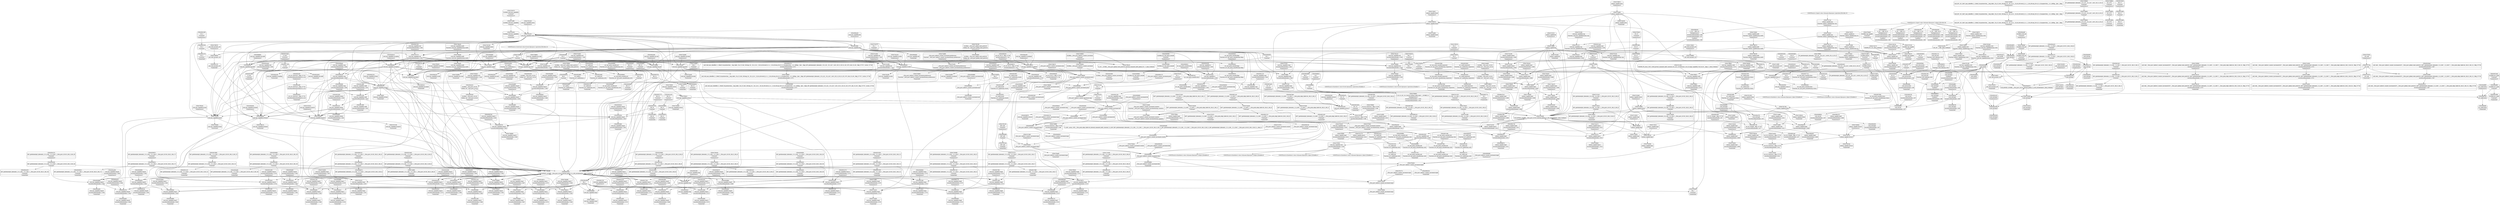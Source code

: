 digraph {
	CE0x58030b0 [shape=record,shape=Mrecord,label="{CE0x58030b0|__llvm_gcov_indirect_counter_increment:pred}"]
	CE0x57d0520 [shape=record,shape=Mrecord,label="{CE0x57d0520|selinux_capable:if.end}"]
	CE0x5829dd0 [shape=record,shape=Mrecord,label="{CE0x5829dd0|cred_has_capability:tmp28|security/selinux/hooks.c,1584}"]
	CE0x57dd880 [shape=record,shape=Mrecord,label="{CE0x57dd880|cred_has_capability:tmp24|security/selinux/hooks.c,1582}"]
	CE0x582a720 [shape=record,shape=Mrecord,label="{CE0x582a720|cred_has_capability:tmp29|security/selinux/hooks.c,1584}"]
	CE0x57fd2e0 [shape=record,shape=Mrecord,label="{CE0x57fd2e0|cred_has_capability:if.end|*SummSource*}"]
	CE0x580fc40 [shape=record,shape=Mrecord,label="{CE0x580fc40|cred_has_capability:do.body4|*SummSink*}"]
	CE0x5835bd0 [shape=record,shape=Mrecord,label="{CE0x5835bd0|i16_47|*Constant*|*SummSource*}"]
	CE0x57c4e70 [shape=record,shape=Mrecord,label="{CE0x57c4e70|selinux_capable:tmp2|security/selinux/hooks.c,2008}"]
	CE0x57dbf10 [shape=record,shape=Mrecord,label="{CE0x57dbf10|selinux_capable:entry|*SummSource*}"]
	CE0x57dbdf0 [shape=record,shape=Mrecord,label="{CE0x57dbdf0|selinux_capable:tmp3|security/selinux/hooks.c,2008}"]
	CE0x57d1180 [shape=record,shape=Mrecord,label="{CE0x57d1180|selinux_capable:if.then|*SummSource*}"]
	CE0x57f1180 [shape=record,shape=Mrecord,label="{CE0x57f1180|cred_has_capability:cred|Function::cred_has_capability&Arg::cred::|*SummSink*}"]
	CE0x5838ea0 [shape=record,shape=Mrecord,label="{CE0x5838ea0|cred_has_capability:cmp|security/selinux/hooks.c,1580|*SummSource*}"]
	CE0x5839890 [shape=record,shape=Mrecord,label="{CE0x5839890|i64_14|*Constant*|*SummSource*}"]
	CE0x57deb40 [shape=record,shape=Mrecord,label="{CE0x57deb40|cred_has_capability:and|security/selinux/hooks.c,1559|*SummSink*}"]
	CE0x582a390 [shape=record,shape=Mrecord,label="{CE0x582a390|cred_has_capability:tmp28|security/selinux/hooks.c,1584|*SummSource*}"]
	CE0x57deda0 [shape=record,shape=Mrecord,label="{CE0x57deda0|cred_has_capability:shl|security/selinux/hooks.c,1559|*SummSink*}"]
	CE0x584d740 [shape=record,shape=Mrecord,label="{CE0x584d740|avc_audit:entry}"]
	CE0x57d5ed0 [shape=record,shape=Mrecord,label="{CE0x57d5ed0|i64*_getelementptr_inbounds_(_21_x_i64_,_21_x_i64_*___llvm_gcov_ctr143,_i64_0,_i64_5)|*Constant*}"]
	CE0x5817ed0 [shape=record,shape=Mrecord,label="{CE0x5817ed0|cred_has_capability:tmp8|security/selinux/hooks.c,1575}"]
	CE0x5825700 [shape=record,shape=Mrecord,label="{CE0x5825700|i64_16|*Constant*}"]
	CE0x57c4700 [shape=record,shape=Mrecord,label="{CE0x57c4700|i64*_getelementptr_inbounds_(_21_x_i64_,_21_x_i64_*___llvm_gcov_ctr143,_i64_0,_i64_6)|*Constant*}"]
	CE0x57ff820 [shape=record,shape=Mrecord,label="{CE0x57ff820|cred_has_capability:call3|security/selinux/hooks.c,1573|*SummSink*}"]
	CE0x583db00 [shape=record,shape=Mrecord,label="{CE0x583db00|cred_has_capability:if.then9}"]
	CE0x58151e0 [shape=record,shape=Mrecord,label="{CE0x58151e0|cred_has_capability:tmp14|security/selinux/hooks.c,1575|*SummSink*}"]
	CE0x5838900 [shape=record,shape=Mrecord,label="{CE0x5838900|avc_has_perm_noaudit:avd|Function::avc_has_perm_noaudit&Arg::avd::|*SummSource*}"]
	CE0x582b9d0 [shape=record,shape=Mrecord,label="{CE0x582b9d0|i64*_getelementptr_inbounds_(_21_x_i64_,_21_x_i64_*___llvm_gcov_ctr143,_i64_0,_i64_19)|*Constant*|*SummSource*}"]
	CE0x57f3bb0 [shape=record,shape=Mrecord,label="{CE0x57f3bb0|_ret_i32_%retval.0,_!dbg_!27765|security/selinux/hooks.c,1586|*SummSource*}"]
	CE0x5841530 [shape=record,shape=Mrecord,label="{CE0x5841530|cred_has_capability:shr|security/selinux/hooks.c,1565|*SummSource*}"]
	"CONST[source:0(mediator),value:2(dynamic)][purpose:{subject}][SnkIdx:4]"
	CE0x5843b10 [shape=record,shape=Mrecord,label="{CE0x5843b10|cred_has_capability:sw.epilog|*SummSource*}"]
	CE0x5839440 [shape=record,shape=Mrecord,label="{CE0x5839440|i64_13|*Constant*|*SummSource*}"]
	CE0x57d7190 [shape=record,shape=Mrecord,label="{CE0x57d7190|cred_has_capability:if.end10|*SummSink*}"]
	CE0x57ec7e0 [shape=record,shape=Mrecord,label="{CE0x57ec7e0|i64*_getelementptr_inbounds_(_6_x_i64_,_6_x_i64_*___llvm_gcov_ctr142,_i64_0,_i64_5)|*Constant*|*SummSource*}"]
	CE0x583aee0 [shape=record,shape=Mrecord,label="{CE0x583aee0|cred_has_capability:tmp20|security/selinux/hooks.c,1580}"]
	CE0x57f06b0 [shape=record,shape=Mrecord,label="{CE0x57f06b0|GLOBAL:__llvm_gcov_global_state_pred145|Global_var:__llvm_gcov_global_state_pred145|*SummSink*}"]
	CE0x5815170 [shape=record,shape=Mrecord,label="{CE0x5815170|cred_has_capability:tmp14|security/selinux/hooks.c,1575|*SummSource*}"]
	CE0x5824dc0 [shape=record,shape=Mrecord,label="{CE0x5824dc0|_ret_i32_%retval.0,_!dbg_!27732|security/selinux/include/avc.h,142|*SummSink*}"]
	CE0x582ba80 [shape=record,shape=Mrecord,label="{CE0x582ba80|i64*_getelementptr_inbounds_(_21_x_i64_,_21_x_i64_*___llvm_gcov_ctr143,_i64_0,_i64_19)|*Constant*|*SummSink*}"]
	CE0x58496f0 [shape=record,shape=Mrecord,label="{CE0x58496f0|cred_sid:sid|security/selinux/hooks.c,197}"]
	CE0x57d1de0 [shape=record,shape=Mrecord,label="{CE0x57d1de0|selinux_capable:bb|*SummSink*}"]
	CE0x57cfdc0 [shape=record,shape=Mrecord,label="{CE0x57cfdc0|selinux_capable:if.end|*SummSource*}"]
	CE0x582be80 [shape=record,shape=Mrecord,label="{CE0x582be80|cred_has_capability:tmp31|security/selinux/hooks.c,1585}"]
	CE0x5826730 [shape=record,shape=Mrecord,label="{CE0x5826730|cred_has_capability:tmp23|security/selinux/hooks.c,1582}"]
	CE0x57ddb90 [shape=record,shape=Mrecord,label="{CE0x57ddb90|cred_has_capability:tmp24|security/selinux/hooks.c,1582|*SummSource*}"]
	CE0x57d5050 [shape=record,shape=Mrecord,label="{CE0x57d5050|cred_has_capability:avd|security/selinux/hooks.c, 1556|*SummSink*}"]
	CE0x580d870 [shape=record,shape=Mrecord,label="{CE0x580d870|selinux_capable:tmp9|security/selinux/hooks.c,2011|*SummSink*}"]
	CE0x57e0200 [shape=record,shape=Mrecord,label="{CE0x57e0200|i64**_getelementptr_inbounds_(_3_x_i64*_,_3_x_i64*_*___llvm_gcda_edge_table144,_i64_0,_i64_1)|*Constant*}"]
	CE0x5834d10 [shape=record,shape=Mrecord,label="{CE0x5834d10|cred_has_capability:tmp17|security/selinux/hooks.c,1576}"]
	CE0x5829c90 [shape=record,shape=Mrecord,label="{CE0x5829c90|i64*_getelementptr_inbounds_(_21_x_i64_,_21_x_i64_*___llvm_gcov_ctr143,_i64_0,_i64_18)|*Constant*}"]
	CE0x583b9f0 [shape=record,shape=Mrecord,label="{CE0x583b9f0|__llvm_gcov_indirect_counter_increment:bb4}"]
	CE0x584a610 [shape=record,shape=Mrecord,label="{CE0x584a610|4:_i32,_:_CRE_20,24_|*MultipleSource*|security/selinux/hooks.c,196|security/selinux/hooks.c,197|*LoadInst*|security/selinux/hooks.c,196}"]
	CE0x57e8e40 [shape=record,shape=Mrecord,label="{CE0x57e8e40|void_(i8*,_i32,_i64)*_asm_sideeffect_1:_09ud2_0A.pushsection___bug_table,_22a_22_0A2:_09.long_1b_-_2b,_$_0:c_-_2b_0A_09.word_$_1:c_,_0_0A_09.org_2b+$_2:c_0A.popsection_,_i,i,i,_dirflag_,_fpsr_,_flags_|*SummSink*}"]
	CE0x57f7e30 [shape=record,shape=Mrecord,label="{CE0x57f7e30|i64*_getelementptr_inbounds_(_2_x_i64_,_2_x_i64_*___llvm_gcov_ctr131,_i64_0,_i64_0)|*Constant*|*SummSink*}"]
	CE0x57e3f00 [shape=record,shape=Mrecord,label="{CE0x57e3f00|cred_has_capability:tmp2|security/selinux/hooks.c,1567|*SummSink*}"]
	CE0x57dd570 [shape=record,shape=Mrecord,label="{CE0x57dd570|selinux_capable:audit|Function::selinux_capable&Arg::audit::}"]
	CE0x57c5590 [shape=record,shape=Mrecord,label="{CE0x57c5590|i64_1|*Constant*}"]
	CE0x584f4d0 [shape=record,shape=Mrecord,label="{CE0x584f4d0|i8_3|*Constant*}"]
	CE0x57d8180 [shape=record,shape=Mrecord,label="{CE0x57d8180|selinux_capable:call1|security/selinux/hooks.c,2011|*SummSink*}"]
	CE0x5805770 [shape=record,shape=Mrecord,label="{CE0x5805770|cred_has_capability:tmp9|security/selinux/hooks.c,1575|*SummSource*}"]
	CE0x58365f0 [shape=record,shape=Mrecord,label="{CE0x58365f0|GLOBAL:avc_has_perm_noaudit|*Constant*|*SummSource*}"]
	CE0x58373d0 [shape=record,shape=Mrecord,label="{CE0x58373d0|avc_has_perm_noaudit:tsid|Function::avc_has_perm_noaudit&Arg::tsid::|*SummSource*}"]
	CE0x58259d0 [shape=record,shape=Mrecord,label="{CE0x58259d0|cred_has_capability:tmp22|security/selinux/hooks.c,1582|*SummSink*}"]
	CE0x57f76e0 [shape=record,shape=Mrecord,label="{CE0x57f76e0|__llvm_gcov_indirect_counter_increment:counters|Function::__llvm_gcov_indirect_counter_increment&Arg::counters::|*SummSink*}"]
	CE0x57cf5c0 [shape=record,shape=Mrecord,label="{CE0x57cf5c0|selinux_capable:tmp1|*SummSource*}"]
	CE0x583a540 [shape=record,shape=Mrecord,label="{CE0x583a540|GLOBAL:__llvm_gcov_ctr143|Global_var:__llvm_gcov_ctr143|*SummSink*}"]
	CE0x6181b40 [shape=record,shape=Mrecord,label="{CE0x6181b40|selinux_capable:tmp4|security/selinux/hooks.c,2008|*SummSink*}"]
	CE0x57f7450 [shape=record,shape=Mrecord,label="{CE0x57f7450|i64**_getelementptr_inbounds_(_3_x_i64*_,_3_x_i64*_*___llvm_gcda_edge_table144,_i64_0,_i64_1)|*Constant*|*SummSource*}"]
	CE0x57e8f60 [shape=record,shape=Mrecord,label="{CE0x57e8f60|i64*_getelementptr_inbounds_(_21_x_i64_,_21_x_i64_*___llvm_gcov_ctr143,_i64_0,_i64_8)|*Constant*|*SummSink*}"]
	CE0x58260c0 [shape=record,shape=Mrecord,label="{CE0x58260c0|i64_15|*Constant*|*SummSink*}"]
	CE0x5816520 [shape=record,shape=Mrecord,label="{CE0x5816520|cred_has_capability:tmp10|security/selinux/hooks.c,1575|*SummSink*}"]
	CE0x58479e0 [shape=record,shape=Mrecord,label="{CE0x58479e0|i64**_getelementptr_inbounds_(_3_x_i64*_,_3_x_i64*_*___llvm_gcda_edge_table144,_i64_0,_i64_2)|*Constant*|*SummSource*}"]
	CE0x582dbb0 [shape=record,shape=Mrecord,label="{CE0x582dbb0|cred_has_capability:tmp32|security/selinux/hooks.c,1586}"]
	CE0x57fc2a0 [shape=record,shape=Mrecord,label="{CE0x57fc2a0|i32_-1|*Constant*}"]
	CE0x58263c0 [shape=record,shape=Mrecord,label="{CE0x58263c0|cred_has_capability:tmp22|security/selinux/hooks.c,1582|*SummSource*}"]
	CE0x57d0cb0 [shape=record,shape=Mrecord,label="{CE0x57d0cb0|i32_0|*Constant*|*SummSink*}"]
	CE0x582dee0 [shape=record,shape=Mrecord,label="{CE0x582dee0|cred_has_capability:tmp32|security/selinux/hooks.c,1586|*SummSink*}"]
	CE0x57e4de0 [shape=record,shape=Mrecord,label="{CE0x57e4de0|cred_sid:tmp2}"]
	CE0x583bdc0 [shape=record,shape=Mrecord,label="{CE0x583bdc0|__llvm_gcov_indirect_counter_increment:tmp|*SummSink*}"]
	CE0x57ff160 [shape=record,shape=Mrecord,label="{CE0x57ff160|cred_has_capability:tmp6|security/selinux/hooks.c,1574|*SummSource*}"]
	CE0x5835c80 [shape=record,shape=Mrecord,label="{CE0x5835c80|i16_47|*Constant*|*SummSink*}"]
	CE0x583d290 [shape=record,shape=Mrecord,label="{CE0x583d290|__llvm_gcov_indirect_counter_increment:tmp2}"]
	CE0x57c4b30 [shape=record,shape=Mrecord,label="{CE0x57c4b30|selinux_capable:tmp|*SummSource*}"]
	CE0x57cfb40 [shape=record,shape=Mrecord,label="{CE0x57cfb40|selinux_capable:audit|Function::selinux_capable&Arg::audit::|*SummSource*}"]
	CE0x57d8520 [shape=record,shape=Mrecord,label="{CE0x57d8520|_call_void_mcount()_#3|*SummSource*}"]
	CE0x58480b0 [shape=record,shape=Mrecord,label="{CE0x58480b0|cred_has_capability:tmp4|security/selinux/hooks.c,1570|*SummSource*}"]
	CE0x57fea40 [shape=record,shape=Mrecord,label="{CE0x57fea40|__llvm_gcov_indirect_counter_increment:tmp6}"]
	CE0x57fc520 [shape=record,shape=Mrecord,label="{CE0x57fc520|i32_-1|*Constant*|*SummSink*}"]
	CE0x57ff990 [shape=record,shape=Mrecord,label="{CE0x57ff990|i8*_getelementptr_inbounds_(_40_x_i8_,_40_x_i8_*_.str49,_i32_0,_i32_0)|*Constant*|*SummSource*}"]
	CE0x57d8ef0 [shape=record,shape=Mrecord,label="{CE0x57d8ef0|i8*_getelementptr_inbounds_(_25_x_i8_,_25_x_i8_*_.str3,_i32_0,_i32_0)|*Constant*}"]
	CE0x5847c50 [shape=record,shape=Mrecord,label="{CE0x5847c50|i64*_getelementptr_inbounds_(_21_x_i64_,_21_x_i64_*___llvm_gcov_ctr143,_i64_0,_i64_5)|*Constant*|*SummSink*}"]
	CE0x584b210 [shape=record,shape=Mrecord,label="{CE0x584b210|i64*_getelementptr_inbounds_(_21_x_i64_,_21_x_i64_*___llvm_gcov_ctr143,_i64_0,_i64_4)|*Constant*|*SummSource*}"]
	CE0x580ea30 [shape=record,shape=Mrecord,label="{CE0x580ea30|cred_has_capability:bb|*SummSource*}"]
	CE0x5818510 [shape=record,shape=Mrecord,label="{CE0x5818510|_call_void___llvm_gcov_indirect_counter_increment(i32*___llvm_gcov_global_state_pred145,_i64**_getelementptr_inbounds_(_3_x_i64*_,_3_x_i64*_*___llvm_gcda_edge_table144,_i64_0,_i64_1)),_!dbg_!27728|security/selinux/hooks.c,1567|*SummSink*}"]
	CE0x57cf490 [shape=record,shape=Mrecord,label="{CE0x57cf490|selinux_capable:ns|Function::selinux_capable&Arg::ns::}"]
	CE0x57d0260 [shape=record,shape=Mrecord,label="{CE0x57d0260|selinux_capable:call|security/selinux/hooks.c,2007|*SummSink*}"]
	CE0x5841940 [shape=record,shape=Mrecord,label="{CE0x5841940|cred_sid:tmp3}"]
	CE0x5814150 [shape=record,shape=Mrecord,label="{CE0x5814150|cred_has_capability:tmp13|security/selinux/hooks.c,1575|*SummSource*}"]
	CE0x57d5c20 [shape=record,shape=Mrecord,label="{CE0x57d5c20|_call_void___llvm_gcov_indirect_counter_increment(i32*___llvm_gcov_global_state_pred145,_i64**_getelementptr_inbounds_(_3_x_i64*_,_3_x_i64*_*___llvm_gcda_edge_table144,_i64_0,_i64_2)),_!dbg_!27732|security/selinux/hooks.c,1570|*SummSink*}"]
	CE0x57d0b50 [shape=record,shape=Mrecord,label="{CE0x57d0b50|selinux_capable:if.then|*SummSink*}"]
	CE0x5801210 [shape=record,shape=Mrecord,label="{CE0x5801210|i64**_getelementptr_inbounds_(_3_x_i64*_,_3_x_i64*_*___llvm_gcda_edge_table144,_i64_0,_i64_0)|*Constant*|*SummSink*}"]
	CE0x57d0c00 [shape=record,shape=Mrecord,label="{CE0x57d0c00|selinux_capable:tmp2|security/selinux/hooks.c,2008|*SummSource*}"]
	CE0x57ecb00 [shape=record,shape=Mrecord,label="{CE0x57ecb00|cred_has_capability:avd|security/selinux/hooks.c, 1556|*SummSource*}"]
	CE0x5810e50 [shape=record,shape=Mrecord,label="{CE0x5810e50|cred_has_capability:do.end6|*SummSink*}"]
	CE0x57dc500 [shape=record,shape=Mrecord,label="{CE0x57dc500|cred_has_capability:if.end}"]
	CE0x5815580 [shape=record,shape=Mrecord,label="{CE0x5815580|i64*_getelementptr_inbounds_(_21_x_i64_,_21_x_i64_*___llvm_gcov_ctr143,_i64_0,_i64_12)|*Constant*}"]
	CE0x57e8b00 [shape=record,shape=Mrecord,label="{CE0x57e8b00|i8*_getelementptr_inbounds_(_25_x_i8_,_25_x_i8_*_.str3,_i32_0,_i32_0)|*Constant*|*SummSink*}"]
	CE0x5823240 [shape=record,shape=Mrecord,label="{CE0x5823240|avc_audit:tsid|Function::avc_audit&Arg::tsid::}"]
	CE0x57d24a0 [shape=record,shape=Mrecord,label="{CE0x57d24a0|cred_has_capability:cred|Function::cred_has_capability&Arg::cred::|*SummSource*}"]
	CE0x57e99d0 [shape=record,shape=Mrecord,label="{CE0x57e99d0|i64_0|*Constant*|*SummSink*}"]
	CE0x5841d20 [shape=record,shape=Mrecord,label="{CE0x5841d20|cred_has_capability:call|security/selinux/hooks.c,1558}"]
	CE0x5823570 [shape=record,shape=Mrecord,label="{CE0x5823570|avc_audit:tsid|Function::avc_audit&Arg::tsid::|*SummSink*}"]
	CE0x582e720 [shape=record,shape=Mrecord,label="{CE0x582e720|cred_has_capability:tmp33|security/selinux/hooks.c,1586|*SummSink*}"]
	CE0x5817b80 [shape=record,shape=Mrecord,label="{CE0x5817b80|i64*_getelementptr_inbounds_(_21_x_i64_,_21_x_i64_*___llvm_gcov_ctr143,_i64_0,_i64_7)|*Constant*|*SummSink*}"]
	CE0x57dc680 [shape=record,shape=Mrecord,label="{CE0x57dc680|selinux_capable:tmp1|*SummSink*}"]
	CE0x582ec70 [shape=record,shape=Mrecord,label="{CE0x582ec70|i64*_getelementptr_inbounds_(_2_x_i64_,_2_x_i64_*___llvm_gcov_ctr131,_i64_0,_i64_0)|*Constant*}"]
	CE0x57c52d0 [shape=record,shape=Mrecord,label="{CE0x57c52d0|selinux_capable:tobool|security/selinux/hooks.c,2008}"]
	CE0x57d4460 [shape=record,shape=Mrecord,label="{CE0x57d4460|i64_2|*Constant*}"]
	CE0x57f12b0 [shape=record,shape=Mrecord,label="{CE0x57f12b0|cred_has_capability:cap|Function::cred_has_capability&Arg::cap::|*SummSource*}"]
	CE0x57ecea0 [shape=record,shape=Mrecord,label="{CE0x57ecea0|_ret_i32_%retval.0,_!dbg_!27725|security/selinux/hooks.c,2012|*SummSink*}"]
	CE0x57f0a80 [shape=record,shape=Mrecord,label="{CE0x57f0a80|GLOBAL:cap_capable|*Constant*|*SummSource*}"]
	CE0x5836190 [shape=record,shape=Mrecord,label="{CE0x5836190|cred_has_capability:call7|security/selinux/hooks.c,1579}"]
	CE0x5849d60 [shape=record,shape=Mrecord,label="{CE0x5849d60|4:_i32,_:_CRE_8,12_|*MultipleSource*|security/selinux/hooks.c,196|security/selinux/hooks.c,197|*LoadInst*|security/selinux/hooks.c,196}"]
	CE0x5835570 [shape=record,shape=Mrecord,label="{CE0x5835570|i16_4|*Constant*|*SummSink*}"]
	CE0x5815e70 [shape=record,shape=Mrecord,label="{CE0x5815e70|i16_4|*Constant*}"]
	CE0x57d1ff0 [shape=record,shape=Mrecord,label="{CE0x57d1ff0|selinux_capable:tobool|security/selinux/hooks.c,2008|*SummSink*}"]
	CE0x57d22b0 [shape=record,shape=Mrecord,label="{CE0x57d22b0|_ret_i32_%retval.0,_!dbg_!27765|security/selinux/hooks.c,1586}"]
	CE0x5840b80 [shape=record,shape=Mrecord,label="{CE0x5840b80|cred_has_capability:sw.bb|*SummSource*}"]
	CE0x57eacb0 [shape=record,shape=Mrecord,label="{CE0x57eacb0|i64**_getelementptr_inbounds_(_3_x_i64*_,_3_x_i64*_*___llvm_gcda_edge_table144,_i64_0,_i64_0)|*Constant*}"]
	CE0x57e4ec0 [shape=record,shape=Mrecord,label="{CE0x57e4ec0|cred_sid:tmp2|*SummSink*}"]
	CE0x58252c0 [shape=record,shape=Mrecord,label="{CE0x58252c0|cred_has_capability:tobool|security/selinux/hooks.c,1582}"]
	CE0x57ff380 [shape=record,shape=Mrecord,label="{CE0x57ff380|selinux_capable:tmp8|security/selinux/hooks.c,2011|*SummSink*}"]
	CE0x58045a0 [shape=record,shape=Mrecord,label="{CE0x58045a0|cred_has_capability:tmp7|security/selinux/hooks.c,1574|*SummSource*}"]
	CE0x582f5b0 [shape=record,shape=Mrecord,label="{CE0x582f5b0|cred_sid:security|security/selinux/hooks.c,196|*SummSource*}"]
	"CONST[source:0(mediator),value:0(static)][purpose:{operation}][SnkIdx:3]"
	CE0x6ba7bf0 [shape=record,shape=Mrecord,label="{CE0x6ba7bf0|selinux_capable:tmp5|security/selinux/hooks.c,2008|*SummSink*}"]
	CE0x57eca90 [shape=record,shape=Mrecord,label="{CE0x57eca90|cred_has_capability:avd|security/selinux/hooks.c, 1556}"]
	CE0x5803170 [shape=record,shape=Mrecord,label="{CE0x5803170|__llvm_gcov_indirect_counter_increment:pred|*SummSource*}"]
	CE0x57d6a70 [shape=record,shape=Mrecord,label="{CE0x57d6a70|__llvm_gcov_indirect_counter_increment:entry|*SummSource*}"]
	CE0x58138d0 [shape=record,shape=Mrecord,label="{CE0x58138d0|i32_1575|*Constant*|*SummSink*}"]
	CE0x57fc3c0 [shape=record,shape=Mrecord,label="{CE0x57fc3c0|i32_-1|*Constant*|*SummSource*}"]
	CE0x582bb60 [shape=record,shape=Mrecord,label="{CE0x582bb60|cred_has_capability:tmp30|security/selinux/hooks.c,1585|*SummSink*}"]
	CE0x582f120 [shape=record,shape=Mrecord,label="{CE0x582f120|i32_22|*Constant*}"]
	CE0x5807f00 [shape=record,shape=Mrecord,label="{CE0x5807f00|i64*_getelementptr_inbounds_(_6_x_i64_,_6_x_i64_*___llvm_gcov_ctr142,_i64_0,_i64_4)|*Constant*|*SummSource*}"]
	CE0x5820950 [shape=record,shape=Mrecord,label="{CE0x5820950|i64_13|*Constant*}"]
	CE0x58175c0 [shape=record,shape=Mrecord,label="{CE0x58175c0|cred_has_capability:tmp12|security/selinux/hooks.c,1575|*SummSource*}"]
	CE0x58378d0 [shape=record,shape=Mrecord,label="{CE0x58378d0|avc_has_perm_noaudit:tclass|Function::avc_has_perm_noaudit&Arg::tclass::|*SummSink*}"]
	CE0x57de1d0 [shape=record,shape=Mrecord,label="{CE0x57de1d0|cred_has_capability:tmp25|security/selinux/hooks.c,1582|*SummSink*}"]
	CE0x57e96b0 [shape=record,shape=Mrecord,label="{CE0x57e96b0|i32_1575|*Constant*|*SummSource*}"]
	CE0x57dd6d0 [shape=record,shape=Mrecord,label="{CE0x57dd6d0|cred_has_capability:tmp23|security/selinux/hooks.c,1582|*SummSink*}"]
	CE0x5812fe0 [shape=record,shape=Mrecord,label="{CE0x5812fe0|i32_31|*Constant*}"]
	CE0x5841020 [shape=record,shape=Mrecord,label="{CE0x5841020|i32_5|*Constant*}"]
	CE0x57dc090 [shape=record,shape=Mrecord,label="{CE0x57dc090|cred_has_capability:if.end10}"]
	CE0x5816f50 [shape=record,shape=Mrecord,label="{CE0x5816f50|i64*_getelementptr_inbounds_(_21_x_i64_,_21_x_i64_*___llvm_gcov_ctr143,_i64_0,_i64_9)|*Constant*|*SummSink*}"]
	CE0x57d9e30 [shape=record,shape=Mrecord,label="{CE0x57d9e30|cred_has_capability:audit|Function::cred_has_capability&Arg::audit::|*SummSource*}"]
	CE0x57d6a00 [shape=record,shape=Mrecord,label="{CE0x57d6a00|__llvm_gcov_indirect_counter_increment:entry}"]
	CE0x58000d0 [shape=record,shape=Mrecord,label="{CE0x58000d0|__llvm_gcov_indirect_counter_increment:tmp6|*SummSource*}"]
	CE0x58024b0 [shape=record,shape=Mrecord,label="{CE0x58024b0|cred_has_capability:tmp}"]
	CE0x584e6e0 [shape=record,shape=Mrecord,label="{CE0x584e6e0|cred_sid:tmp|*SummSource*}"]
	CE0x5816800 [shape=record,shape=Mrecord,label="{CE0x5816800|cred_has_capability:tmp11|security/selinux/hooks.c,1575}"]
	CE0x5815050 [shape=record,shape=Mrecord,label="{CE0x5815050|i64*_getelementptr_inbounds_(_21_x_i64_,_21_x_i64_*___llvm_gcov_ctr143,_i64_0,_i64_11)|*Constant*|*SummSource*}"]
	CE0x5825770 [shape=record,shape=Mrecord,label="{CE0x5825770|i64_16|*Constant*|*SummSource*}"]
	CE0x5812ee0 [shape=record,shape=Mrecord,label="{CE0x5812ee0|cred_has_capability:and|security/selinux/hooks.c,1559|*SummSource*}"]
	CE0x5823e60 [shape=record,shape=Mrecord,label="{CE0x5823e60|avc_audit:avd|Function::avc_audit&Arg::avd::}"]
	CE0x58218b0 [shape=record,shape=Mrecord,label="{CE0x58218b0|cred_has_capability:call8|security/selinux/hooks.c,1581|*SummSource*}"]
	CE0x582de00 [shape=record,shape=Mrecord,label="{CE0x582de00|i64*_getelementptr_inbounds_(_21_x_i64_,_21_x_i64_*___llvm_gcov_ctr143,_i64_0,_i64_20)|*Constant*|*SummSink*}"]
	CE0x57d2130 [shape=record,shape=Mrecord,label="{CE0x57d2130|selinux_capable:cap|Function::selinux_capable&Arg::cap::|*SummSink*}"]
	CE0x58420a0 [shape=record,shape=Mrecord,label="{CE0x58420a0|cred_sid:tmp1|*SummSource*}"]
	CE0x5828a50 [shape=record,shape=Mrecord,label="{CE0x5828a50|cred_has_capability:tmp26|security/selinux/hooks.c,1583}"]
	CE0x57ec490 [shape=record,shape=Mrecord,label="{CE0x57ec490|i64*_getelementptr_inbounds_(_6_x_i64_,_6_x_i64_*___llvm_gcov_ctr142,_i64_0,_i64_5)|*Constant*|*SummSink*}"]
	"CONST[source:0(mediator),value:2(dynamic)][purpose:{subject}][SnkIdx:0]"
	CE0x580a350 [shape=record,shape=Mrecord,label="{CE0x580a350|selinux_capable:tmp8|security/selinux/hooks.c,2011}"]
	CE0x57c5b10 [shape=record,shape=Mrecord,label="{CE0x57c5b10|i64*_getelementptr_inbounds_(_6_x_i64_,_6_x_i64_*___llvm_gcov_ctr142,_i64_0,_i64_0)|*Constant*}"]
	CE0x57d4670 [shape=record,shape=Mrecord,label="{CE0x57d4670|selinux_capable:cred|Function::selinux_capable&Arg::cred::|*SummSource*}"]
	CE0x57d58a0 [shape=record,shape=Mrecord,label="{CE0x57d58a0|cred_has_capability:tmp3|security/selinux/hooks.c,1567|*SummSink*}"]
	CE0x57e1cf0 [shape=record,shape=Mrecord,label="{CE0x57e1cf0|i64*_getelementptr_inbounds_(_21_x_i64_,_21_x_i64_*___llvm_gcov_ctr143,_i64_0,_i64_7)|*Constant*}"]
	CE0x5804710 [shape=record,shape=Mrecord,label="{CE0x5804710|cred_has_capability:tmp7|security/selinux/hooks.c,1574|*SummSink*}"]
	CE0x580c740 [shape=record,shape=Mrecord,label="{CE0x580c740|selinux_capable:tmp9|security/selinux/hooks.c,2011|*SummSource*}"]
	CE0x57c4a80 [shape=record,shape=Mrecord,label="{CE0x57c4a80|selinux_capable:if.end|*SummSink*}"]
	CE0x583bd50 [shape=record,shape=Mrecord,label="{CE0x583bd50|__llvm_gcov_indirect_counter_increment:tmp|*SummSource*}"]
	CE0x57ec300 [shape=record,shape=Mrecord,label="{CE0x57ec300|cred_has_capability:ad|security/selinux/hooks.c, 1555|*SummSource*}"]
	CE0x57d2240 [shape=record,shape=Mrecord,label="{CE0x57d2240|cred_has_capability:entry|*SummSink*}"]
	CE0x57d8380 [shape=record,shape=Mrecord,label="{CE0x57d8380|_call_void_mcount()_#3}"]
	CE0x582a400 [shape=record,shape=Mrecord,label="{CE0x582a400|cred_has_capability:tmp28|security/selinux/hooks.c,1584|*SummSink*}"]
	CE0x5814830 [shape=record,shape=Mrecord,label="{CE0x5814830|cred_has_capability:tmp14|security/selinux/hooks.c,1575}"]
	CE0x57f6d80 [shape=record,shape=Mrecord,label="{CE0x57f6d80|0:_i8,_8:_i32,_24:_%struct.selinux_audit_data*,_:_SCMRE_0,1_|*MultipleSource*|security/selinux/hooks.c, 1555|security/selinux/hooks.c,1562}"]
	CE0x5848d10 [shape=record,shape=Mrecord,label="{CE0x5848d10|cred_sid:tmp4|*LoadInst*|security/selinux/hooks.c,196|*SummSink*}"]
	CE0x58023c0 [shape=record,shape=Mrecord,label="{CE0x58023c0|i64*_getelementptr_inbounds_(_21_x_i64_,_21_x_i64_*___llvm_gcov_ctr143,_i64_0,_i64_0)|*Constant*|*SummSink*}"]
	CE0x57e41c0 [shape=record,shape=Mrecord,label="{CE0x57e41c0|_call_void___llvm_gcov_indirect_counter_increment(i32*___llvm_gcov_global_state_pred145,_i64**_getelementptr_inbounds_(_3_x_i64*_,_3_x_i64*_*___llvm_gcda_edge_table144,_i64_0,_i64_2)),_!dbg_!27732|security/selinux/hooks.c,1570}"]
	CE0x5815cf0 [shape=record,shape=Mrecord,label="{CE0x5815cf0|cred_has_capability:tmp16|security/selinux/hooks.c,1576|*SummSink*}"]
	CE0x584bf20 [shape=record,shape=Mrecord,label="{CE0x584bf20|cred_sid:cred|Function::cred_sid&Arg::cred::}"]
	CE0x57dc320 [shape=record,shape=Mrecord,label="{CE0x57dc320|cred_has_capability:sw.bb2|*SummSource*}"]
	CE0x58384e0 [shape=record,shape=Mrecord,label="{CE0x58384e0|avc_has_perm_noaudit:flags|Function::avc_has_perm_noaudit&Arg::flags::|*SummSource*}"]
	CE0x57fe300 [shape=record,shape=Mrecord,label="{CE0x57fe300|__llvm_gcov_indirect_counter_increment:tmp5}"]
	CE0x5804440 [shape=record,shape=Mrecord,label="{CE0x5804440|i8*_getelementptr_inbounds_(_40_x_i8_,_40_x_i8_*_.str49,_i32_0,_i32_0)|*Constant*}"]
	CE0x5818170 [shape=record,shape=Mrecord,label="{CE0x5818170|cred_has_capability:u|security/selinux/hooks.c,1563|*SummSink*}"]
	CE0x5803f80 [shape=record,shape=Mrecord,label="{CE0x5803f80|cred_sid:tmp4|*LoadInst*|security/selinux/hooks.c,196|*SummSource*}"]
	"CONST[source:0(mediator),value:2(dynamic)][purpose:{object}][SnkIdx:2]"
	CE0x5802590 [shape=record,shape=Mrecord,label="{CE0x5802590|cred_has_capability:tmp|*SummSource*}"]
	CE0x58140e0 [shape=record,shape=Mrecord,label="{CE0x58140e0|cred_has_capability:tmp13|security/selinux/hooks.c,1575}"]
	CE0x5842240 [shape=record,shape=Mrecord,label="{CE0x5842240|i64*_getelementptr_inbounds_(_2_x_i64_,_2_x_i64_*___llvm_gcov_ctr131,_i64_0,_i64_1)|*Constant*}"]
	CE0x58262b0 [shape=record,shape=Mrecord,label="{CE0x58262b0|cred_has_capability:tmp22|security/selinux/hooks.c,1582}"]
	CE0x5824980 [shape=record,shape=Mrecord,label="{CE0x5824980|avc_audit:a|Function::avc_audit&Arg::a::|*SummSink*}"]
	CE0x5809150 [shape=record,shape=Mrecord,label="{CE0x5809150|i64*_getelementptr_inbounds_(_6_x_i64_,_6_x_i64_*___llvm_gcov_ctr142,_i64_0,_i64_4)|*Constant*|*SummSink*}"]
	CE0x57fd3b0 [shape=record,shape=Mrecord,label="{CE0x57fd3b0|cred_has_capability:if.end|*SummSink*}"]
	CE0x5843150 [shape=record,shape=Mrecord,label="{CE0x5843150|cred_has_capability:if.then|*SummSource*}"]
	CE0x57f2f40 [shape=record,shape=Mrecord,label="{CE0x57f2f40|cred_has_capability:call|security/selinux/hooks.c,1558|*SummSink*}"]
	CE0x57efac0 [shape=record,shape=Mrecord,label="{CE0x57efac0|i64*_getelementptr_inbounds_(_6_x_i64_,_6_x_i64_*___llvm_gcov_ctr142,_i64_0,_i64_5)|*Constant*}"]
	CE0x583d8d0 [shape=record,shape=Mrecord,label="{CE0x583d8d0|__llvm_gcov_indirect_counter_increment:exit}"]
	CE0x5803a30 [shape=record,shape=Mrecord,label="{CE0x5803a30|cred_sid:security|security/selinux/hooks.c,196}"]
	CE0x584be40 [shape=record,shape=Mrecord,label="{CE0x584be40|cred_sid:entry|*SummSink*}"]
	CE0x5837a30 [shape=record,shape=Mrecord,label="{CE0x5837a30|avc_has_perm_noaudit:requested|Function::avc_has_perm_noaudit&Arg::requested::}"]
	CE0x584c740 [shape=record,shape=Mrecord,label="{CE0x584c740|cred_has_capability:tmp1|*SummSource*}"]
	CE0x583b530 [shape=record,shape=Mrecord,label="{CE0x583b530|__llvm_gcov_indirect_counter_increment:bb4|*SummSource*}"]
	CE0x57f70c0 [shape=record,shape=Mrecord,label="{CE0x57f70c0|cred_has_capability:type|security/selinux/hooks.c,1562|*SummSource*}"]
	CE0x57e3d30 [shape=record,shape=Mrecord,label="{CE0x57e3d30|cred_has_capability:tmp2|security/selinux/hooks.c,1567|*SummSource*}"]
	CE0x5837f00 [shape=record,shape=Mrecord,label="{CE0x5837f00|avc_has_perm_noaudit:requested|Function::avc_has_perm_noaudit&Arg::requested::|*SummSink*}"]
	CE0x5818250 [shape=record,shape=Mrecord,label="{CE0x5818250|cred_has_capability:u|security/selinux/hooks.c,1563|*SummSource*}"]
	CE0x584f620 [shape=record,shape=Mrecord,label="{CE0x584f620|i8_3|*Constant*|*SummSource*}"]
	CE0x584c420 [shape=record,shape=Mrecord,label="{CE0x584c420|cred_sid:tmp1|*SummSink*}"]
	CE0x50be0e0 [shape=record,shape=Mrecord,label="{CE0x50be0e0|selinux_capable:tmp6|security/selinux/hooks.c,2009|*SummSink*}"]
	CE0x57f7230 [shape=record,shape=Mrecord,label="{CE0x57f7230|cred_has_capability:type|security/selinux/hooks.c,1562|*SummSink*}"]
	CE0x57fda20 [shape=record,shape=Mrecord,label="{CE0x57fda20|0:_i32,_:_GCMR___llvm_gcov_global_state_pred145_internal_unnamed_addr_global_i32_-1:_elem_0:default:}"]
	CE0x57ef960 [shape=record,shape=Mrecord,label="{CE0x57ef960|_ret_i32_%retval.0,_!dbg_!27765|security/selinux/hooks.c,1586|*SummSink*}"]
	CE0x57c3db0 [shape=record,shape=Mrecord,label="{CE0x57c3db0|_call_void___llvm_gcov_indirect_counter_increment(i32*___llvm_gcov_global_state_pred145,_i64**_getelementptr_inbounds_(_3_x_i64*_,_3_x_i64*_*___llvm_gcda_edge_table144,_i64_0,_i64_0)),_!dbg_!27734|security/selinux/hooks.c,1574}"]
	CE0x57de090 [shape=record,shape=Mrecord,label="{CE0x57de090|cred_has_capability:tmp25|security/selinux/hooks.c,1582|*SummSource*}"]
	CE0x584c5a0 [shape=record,shape=Mrecord,label="{CE0x584c5a0|i64*_getelementptr_inbounds_(_2_x_i64_,_2_x_i64_*___llvm_gcov_ctr131,_i64_0,_i64_1)|*Constant*|*SummSource*}"]
	CE0x58185f0 [shape=record,shape=Mrecord,label="{CE0x58185f0|GLOBAL:__llvm_gcov_indirect_counter_increment|*Constant*|*SummSink*}"]
	CE0x57d1c80 [shape=record,shape=Mrecord,label="{CE0x57d1c80|i64_1|*Constant*|*SummSource*}"]
	CE0x5839150 [shape=record,shape=Mrecord,label="{CE0x5839150|cred_has_capability:cmp|security/selinux/hooks.c,1580}"]
	CE0x6e825a0 [shape=record,shape=Mrecord,label="{CE0x6e825a0|selinux_capable:tmp7|security/selinux/hooks.c,2009}"]
	CE0x57d49a0 [shape=record,shape=Mrecord,label="{CE0x57d49a0|selinux_capable:retval.0|*SummSource*}"]
	CE0x57ecdc0 [shape=record,shape=Mrecord,label="{CE0x57ecdc0|_ret_i32_%retval.0,_!dbg_!27725|security/selinux/hooks.c,2012|*SummSource*}"]
	CE0x5836e90 [shape=record,shape=Mrecord,label="{CE0x5836e90|avc_has_perm_noaudit:ssid|Function::avc_has_perm_noaudit&Arg::ssid::}"]
	CE0x57debb0 [shape=record,shape=Mrecord,label="{CE0x57debb0|cred_has_capability:shl|security/selinux/hooks.c,1559}"]
	CE0x57dde10 [shape=record,shape=Mrecord,label="{CE0x57dde10|cred_has_capability:tmp25|security/selinux/hooks.c,1582}"]
	CE0x583d140 [shape=record,shape=Mrecord,label="{CE0x583d140|__llvm_gcov_indirect_counter_increment:tmp1|*SummSink*}"]
	CE0x57e4b00 [shape=record,shape=Mrecord,label="{CE0x57e4b00|cred_has_capability:tmp1|*SummSink*}"]
	CE0x583b060 [shape=record,shape=Mrecord,label="{CE0x583b060|cred_has_capability:tmp20|security/selinux/hooks.c,1580|*SummSink*}"]
	CE0x57ea1b0 [shape=record,shape=Mrecord,label="{CE0x57ea1b0|128:_i8*,_:_CRE:_elem_0:default:}"]
	CE0x58156c0 [shape=record,shape=Mrecord,label="{CE0x58156c0|cred_has_capability:tmp16|security/selinux/hooks.c,1576}"]
	CE0x5841ac0 [shape=record,shape=Mrecord,label="{CE0x5841ac0|cred_sid:tmp3|*SummSource*}"]
	"CONST[source:0(mediator),value:2(dynamic)][purpose:{object}][SnkIdx:1]"
	CE0x582dd50 [shape=record,shape=Mrecord,label="{CE0x582dd50|i64*_getelementptr_inbounds_(_21_x_i64_,_21_x_i64_*___llvm_gcov_ctr143,_i64_0,_i64_20)|*Constant*|*SummSource*}"]
	CE0x57c4590 [shape=record,shape=Mrecord,label="{CE0x57c4590|i64*_getelementptr_inbounds_(_21_x_i64_,_21_x_i64_*___llvm_gcov_ctr143,_i64_0,_i64_6)|*Constant*|*SummSource*}"]
	CE0x58178d0 [shape=record,shape=Mrecord,label="{CE0x58178d0|cred_has_capability:tmp12|security/selinux/hooks.c,1575|*SummSink*}"]
	CE0x584f770 [shape=record,shape=Mrecord,label="{CE0x584f770|i8_3|*Constant*|*SummSink*}"]
	CE0x5817100 [shape=record,shape=Mrecord,label="{CE0x5817100|i1_true|*Constant*}"]
	CE0x580fcb0 [shape=record,shape=Mrecord,label="{CE0x580fcb0|cred_has_capability:do.end6}"]
	CE0x57edc70 [shape=record,shape=Mrecord,label="{CE0x57edc70|selinux_capable:tmp11|security/selinux/hooks.c,2012|*SummSource*}"]
	CE0x58370c0 [shape=record,shape=Mrecord,label="{CE0x58370c0|avc_has_perm_noaudit:ssid|Function::avc_has_perm_noaudit&Arg::ssid::|*SummSink*}"]
	CE0x58407c0 [shape=record,shape=Mrecord,label="{CE0x58407c0|__llvm_gcov_indirect_counter_increment:tmp2|*SummSource*}"]
	CE0x57c51e0 [shape=record,shape=Mrecord,label="{CE0x57c51e0|i64*_getelementptr_inbounds_(_6_x_i64_,_6_x_i64_*___llvm_gcov_ctr142,_i64_0,_i64_0)|*Constant*|*SummSource*}"]
	CE0x57c4c70 [shape=record,shape=Mrecord,label="{CE0x57c4c70|VOIDTB_TE:_CE:_elem_0:default:}"]
	CE0x50be150 [shape=record,shape=Mrecord,label="{CE0x50be150|selinux_capable:tmp6|security/selinux/hooks.c,2009|*SummSource*}"]
	CE0x5815c80 [shape=record,shape=Mrecord,label="{CE0x5815c80|cred_has_capability:tmp16|security/selinux/hooks.c,1576|*SummSource*}"]
	CE0x57e43c0 [shape=record,shape=Mrecord,label="{CE0x57e43c0|cred_has_capability:tmp3|security/selinux/hooks.c,1567|*SummSource*}"]
	CE0x57f3dc0 [shape=record,shape=Mrecord,label="{CE0x57f3dc0|i32_31|*Constant*|*SummSource*}"]
	CE0x582de70 [shape=record,shape=Mrecord,label="{CE0x582de70|cred_has_capability:tmp32|security/selinux/hooks.c,1586|*SummSource*}"]
	CE0x5840920 [shape=record,shape=Mrecord,label="{CE0x5840920|__llvm_gcov_indirect_counter_increment:tmp2|*SummSink*}"]
	CE0x57e2c10 [shape=record,shape=Mrecord,label="{CE0x57e2c10|selinux_capable:tmp11|security/selinux/hooks.c,2012}"]
	CE0x57ec080 [shape=record,shape=Mrecord,label="{CE0x57ec080|cred_has_capability:ad|security/selinux/hooks.c, 1555}"]
	CE0x584c180 [shape=record,shape=Mrecord,label="{CE0x584c180|cred_sid:cred|Function::cred_sid&Arg::cred::|*SummSink*}"]
	CE0x584b840 [shape=record,shape=Mrecord,label="{CE0x584b840|i64*_getelementptr_inbounds_(_21_x_i64_,_21_x_i64_*___llvm_gcov_ctr143,_i64_0,_i64_4)|*Constant*}"]
	CE0x58184a0 [shape=record,shape=Mrecord,label="{CE0x58184a0|_call_void___llvm_gcov_indirect_counter_increment(i32*___llvm_gcov_global_state_pred145,_i64**_getelementptr_inbounds_(_3_x_i64*_,_3_x_i64*_*___llvm_gcda_edge_table144,_i64_0,_i64_1)),_!dbg_!27728|security/selinux/hooks.c,1567|*SummSource*}"]
	CE0x57edde0 [shape=record,shape=Mrecord,label="{CE0x57edde0|selinux_capable:tmp11|security/selinux/hooks.c,2012|*SummSink*}"]
	CE0x5824ee0 [shape=record,shape=Mrecord,label="{CE0x5824ee0|cred_has_capability:tobool|security/selinux/hooks.c,1582|*SummSink*}"]
	CE0x57cfe70 [shape=record,shape=Mrecord,label="{CE0x57cfe70|selinux_capable:ns|Function::selinux_capable&Arg::ns::|*SummSource*}"]
	CE0x584ac10 [shape=record,shape=Mrecord,label="{CE0x584ac10|cred_sid:tmp}"]
	CE0x6181ad0 [shape=record,shape=Mrecord,label="{CE0x6181ad0|selinux_capable:tmp5|security/selinux/hooks.c,2008}"]
	CE0x582f840 [shape=record,shape=Mrecord,label="{CE0x582f840|cred_has_capability:ad|security/selinux/hooks.c, 1555|*SummSink*}"]
	CE0x57e1a90 [shape=record,shape=Mrecord,label="{CE0x57e1a90|GLOBAL:printk|*Constant*|*SummSource*}"]
	CE0x583bc90 [shape=record,shape=Mrecord,label="{CE0x583bc90|__llvm_gcov_indirect_counter_increment:tmp}"]
	CE0x57c5850 [shape=record,shape=Mrecord,label="{CE0x57c5850|selinux_capable:tmp|*SummSink*}"]
	CE0x57eb180 [shape=record,shape=Mrecord,label="{CE0x57eb180|_call_void_mcount()_#3|*SummSource*}"]
	CE0x57faf90 [shape=record,shape=Mrecord,label="{CE0x57faf90|cred_has_capability:do.body4}"]
	CE0x5849580 [shape=record,shape=Mrecord,label="{CE0x5849580|i32_1|*Constant*}"]
	CE0x5823790 [shape=record,shape=Mrecord,label="{CE0x5823790|avc_audit:tclass|Function::avc_audit&Arg::tclass::|*SummSource*}"]
	CE0x57e4e50 [shape=record,shape=Mrecord,label="{CE0x57e4e50|cred_sid:tmp2|*SummSource*}"]
	CE0x583d990 [shape=record,shape=Mrecord,label="{CE0x583d990|__llvm_gcov_indirect_counter_increment:exit|*SummSource*}"]
	CE0x58236a0 [shape=record,shape=Mrecord,label="{CE0x58236a0|avc_audit:tclass|Function::avc_audit&Arg::tclass::}"]
	CE0x57f42f0 [shape=record,shape=Mrecord,label="{CE0x57f42f0|__llvm_gcov_indirect_counter_increment:predecessor|Function::__llvm_gcov_indirect_counter_increment&Arg::predecessor::}"]
	CE0x57f7970 [shape=record,shape=Mrecord,label="{CE0x57f7970|_ret_void|*SummSink*}"]
	CE0x582ee20 [shape=record,shape=Mrecord,label="{CE0x582ee20|i64*_getelementptr_inbounds_(_2_x_i64_,_2_x_i64_*___llvm_gcov_ctr131,_i64_0,_i64_0)|*Constant*|*SummSource*}"]
	CE0x57c48f0 [shape=record,shape=Mrecord,label="{CE0x57c48f0|GLOBAL:cred_has_capability|*Constant*}"]
	CE0x582da50 [shape=record,shape=Mrecord,label="{CE0x582da50|i64*_getelementptr_inbounds_(_21_x_i64_,_21_x_i64_*___llvm_gcov_ctr143,_i64_0,_i64_20)|*Constant*}"]
	CE0x57dca00 [shape=record,shape=Mrecord,label="{CE0x57dca00|cred_has_capability:do.body|*SummSink*}"]
	CE0x583ab60 [shape=record,shape=Mrecord,label="{CE0x583ab60|cred_has_capability:tmp19|security/selinux/hooks.c,1580|*SummSource*}"]
	CE0x5828910 [shape=record,shape=Mrecord,label="{CE0x5828910|i64*_getelementptr_inbounds_(_21_x_i64_,_21_x_i64_*___llvm_gcov_ctr143,_i64_0,_i64_17)|*Constant*}"]
	CE0x57eb460 [shape=record,shape=Mrecord,label="{CE0x57eb460|GLOBAL:__llvm_gcov_ctr142|Global_var:__llvm_gcov_ctr142|*SummSource*}"]
	CE0x5825c00 [shape=record,shape=Mrecord,label="{CE0x5825c00|i64_15|*Constant*|*SummSource*}"]
	CE0x582b3f0 [shape=record,shape=Mrecord,label="{CE0x582b3f0|i64*_getelementptr_inbounds_(_21_x_i64_,_21_x_i64_*___llvm_gcov_ctr143,_i64_0,_i64_19)|*Constant*}"]
	CE0x582d190 [shape=record,shape=Mrecord,label="{CE0x582d190|cred_has_capability:retval.0|*SummSource*}"]
	CE0x57c4960 [shape=record,shape=Mrecord,label="{CE0x57c4960|selinux_capable:call1|security/selinux/hooks.c,2011|*SummSource*}"]
	CE0x583dc90 [shape=record,shape=Mrecord,label="{CE0x583dc90|cred_has_capability:if.then9|*SummSource*}"]
	CE0x58058e0 [shape=record,shape=Mrecord,label="{CE0x58058e0|cred_has_capability:tmp9|security/selinux/hooks.c,1575|*SummSink*}"]
	"CONST[source:1(input),value:2(dynamic)][purpose:{operation}][SrcIdx:15]"
	CE0x57d3e50 [shape=record,shape=Mrecord,label="{CE0x57d3e50|i64*_getelementptr_inbounds_(_21_x_i64_,_21_x_i64_*___llvm_gcov_ctr143,_i64_0,_i64_0)|*Constant*|*SummSource*}"]
	CE0x5836660 [shape=record,shape=Mrecord,label="{CE0x5836660|GLOBAL:avc_has_perm_noaudit|*Constant*|*SummSink*}"]
	CE0x57dffa0 [shape=record,shape=Mrecord,label="{CE0x57dffa0|__llvm_gcov_indirect_counter_increment:counters|Function::__llvm_gcov_indirect_counter_increment&Arg::counters::}"]
	CE0x5801aa0 [shape=record,shape=Mrecord,label="{CE0x5801aa0|_ret_i32_%tmp6,_!dbg_!27716|security/selinux/hooks.c,197|*SummSink*}"]
	CE0x57d1b20 [shape=record,shape=Mrecord,label="{CE0x57d1b20|selinux_capable:call|security/selinux/hooks.c,2007}"]
	CE0x580ebe0 [shape=record,shape=Mrecord,label="{CE0x580ebe0|cred_has_capability:sw.epilog}"]
	CE0x5824af0 [shape=record,shape=Mrecord,label="{CE0x5824af0|_ret_i32_%retval.0,_!dbg_!27732|security/selinux/include/avc.h,142}"]
	CE0x584c110 [shape=record,shape=Mrecord,label="{CE0x584c110|cred_sid:cred|Function::cred_sid&Arg::cred::|*SummSource*}"]
	CE0x5843280 [shape=record,shape=Mrecord,label="{CE0x5843280|cred_has_capability:do.end|*SummSource*}"]
	CE0x583b960 [shape=record,shape=Mrecord,label="{CE0x583b960|__llvm_gcov_indirect_counter_increment:bb|*SummSink*}"]
	CE0x58367a0 [shape=record,shape=Mrecord,label="{CE0x58367a0|avc_has_perm_noaudit:entry}"]
	CE0x58243f0 [shape=record,shape=Mrecord,label="{CE0x58243f0|avc_audit:result|Function::avc_audit&Arg::result::|*SummSource*}"]
	CE0x5836400 [shape=record,shape=Mrecord,label="{CE0x5836400|cred_has_capability:call7|security/selinux/hooks.c,1579|*SummSink*}"]
	CE0x5840d30 [shape=record,shape=Mrecord,label="{CE0x5840d30|cred_has_capability:sw.bb2}"]
	CE0x5842860 [shape=record,shape=Mrecord,label="{CE0x5842860|cred_has_capability:tmp15|security/selinux/hooks.c,1575|*SummSink*}"]
	CE0x5818430 [shape=record,shape=Mrecord,label="{CE0x5818430|cred_has_capability:shr|security/selinux/hooks.c,1565|*SummSink*}"]
	CE0x5841b30 [shape=record,shape=Mrecord,label="{CE0x5841b30|cred_sid:tmp3|*SummSink*}"]
	CE0x57f1110 [shape=record,shape=Mrecord,label="{CE0x57f1110|cred_has_capability:cap|Function::cred_has_capability&Arg::cap::}"]
	CE0x5815c10 [shape=record,shape=Mrecord,label="{CE0x5815c10|i64*_getelementptr_inbounds_(_21_x_i64_,_21_x_i64_*___llvm_gcov_ctr143,_i64_0,_i64_12)|*Constant*|*SummSink*}"]
	CE0x57cf880 [shape=record,shape=Mrecord,label="{CE0x57cf880|selinux_capable:bb}"]
	CE0x582a320 [shape=record,shape=Mrecord,label="{CE0x582a320|i64*_getelementptr_inbounds_(_21_x_i64_,_21_x_i64_*___llvm_gcov_ctr143,_i64_0,_i64_18)|*Constant*|*SummSink*}"]
	CE0x5803bd0 [shape=record,shape=Mrecord,label="{CE0x5803bd0|cred_sid:security|security/selinux/hooks.c,196|*SummSink*}"]
	CE0x57e13f0 [shape=record,shape=Mrecord,label="{CE0x57e13f0|i8*_getelementptr_inbounds_(_40_x_i8_,_40_x_i8_*_.str49,_i32_0,_i32_0)|*Constant*|*SummSink*}"]
	CE0x57c3e20 [shape=record,shape=Mrecord,label="{CE0x57c3e20|cred_has_capability:tmp5|security/selinux/hooks.c,1570}"]
	CE0x5805570 [shape=record,shape=Mrecord,label="{CE0x5805570|_call_void_asm_sideeffect_1:_09ud2_0A.pushsection___bug_table,_22a_22_0A2:_09.long_1b_-_2b,_$_0:c_-_2b_0A_09.word_$_1:c_,_0_0A_09.org_2b+$_2:c_0A.popsection_,_i,i,i,_dirflag_,_fpsr_,_flags_(i8*_getelementptr_inbounds_(_25_x_i8_,_25_x_i8_*_.str3,_i32_0,_i32_0),_i32_1575,_i64_12)_#3,_!dbg_!27737,_!srcloc_!27740|security/selinux/hooks.c,1575|*SummSource*}"]
	CE0x582f750 [shape=record,shape=Mrecord,label="{CE0x582f750|i32_1|*Constant*|*SummSink*}"]
	CE0x582cae0 [shape=record,shape=Mrecord,label="{CE0x582cae0|i32_-22|*Constant*|*SummSource*}"]
	CE0x5829880 [shape=record,shape=Mrecord,label="{CE0x5829880|cred_has_capability:tmp27|security/selinux/hooks.c,1583|*SummSink*}"]
	CE0x5822080 [shape=record,shape=Mrecord,label="{CE0x5822080|GLOBAL:avc_audit|*Constant*|*SummSink*}"]
	CE0x57daf80 [shape=record,shape=Mrecord,label="{CE0x57daf80|__llvm_gcov_indirect_counter_increment:predecessor|Function::__llvm_gcov_indirect_counter_increment&Arg::predecessor::|*SummSource*}"]
	CE0x5847a50 [shape=record,shape=Mrecord,label="{CE0x5847a50|i64**_getelementptr_inbounds_(_3_x_i64*_,_3_x_i64*_*___llvm_gcda_edge_table144,_i64_0,_i64_2)|*Constant*|*SummSink*}"]
	CE0x5841090 [shape=record,shape=Mrecord,label="{CE0x5841090|cred_has_capability:cap1|security/selinux/hooks.c,1563}"]
	CE0x58362e0 [shape=record,shape=Mrecord,label="{CE0x58362e0|cred_has_capability:call7|security/selinux/hooks.c,1579|*SummSource*}"]
	CE0x5839d50 [shape=record,shape=Mrecord,label="{CE0x5839d50|i64_14|*Constant*|*SummSink*}"]
	CE0x5843350 [shape=record,shape=Mrecord,label="{CE0x5843350|cred_has_capability:do.end|*SummSink*}"]
	CE0x57eaf10 [shape=record,shape=Mrecord,label="{CE0x57eaf10|_call_void_mcount()_#3}"]
	CE0x57d17b0 [shape=record,shape=Mrecord,label="{CE0x57d17b0|selinux_capable:if.then}"]
	CE0x57faa60 [shape=record,shape=Mrecord,label="{CE0x57faa60|__llvm_gcov_indirect_counter_increment:tmp3|*SummSink*}"]
	CE0x5823a20 [shape=record,shape=Mrecord,label="{CE0x5823a20|avc_audit:requested|Function::avc_audit&Arg::requested::}"]
	CE0x57f3e50 [shape=record,shape=Mrecord,label="{CE0x57f3e50|i32_31|*Constant*|*SummSink*}"]
	CE0x584e670 [shape=record,shape=Mrecord,label="{CE0x584e670|COLLAPSED:_GCMRE___llvm_gcov_ctr131_internal_global_2_x_i64_zeroinitializer:_elem_0:default:}"]
	CE0x57c57a0 [shape=record,shape=Mrecord,label="{CE0x57c57a0|selinux_capable:cap|Function::selinux_capable&Arg::cap::|*SummSource*}"]
	CE0x58055e0 [shape=record,shape=Mrecord,label="{CE0x58055e0|cred_has_capability:tmp9|security/selinux/hooks.c,1575}"]
	CE0x583a430 [shape=record,shape=Mrecord,label="{CE0x583a430|GLOBAL:__llvm_gcov_ctr143|Global_var:__llvm_gcov_ctr143|*SummSource*}"]
	CE0x58169b0 [shape=record,shape=Mrecord,label="{CE0x58169b0|cred_has_capability:tmp11|security/selinux/hooks.c,1575|*SummSink*}"]
	CE0x57d5d60 [shape=record,shape=Mrecord,label="{CE0x57d5d60|i64*_getelementptr_inbounds_(_21_x_i64_,_21_x_i64_*___llvm_gcov_ctr143,_i64_0,_i64_5)|*Constant*|*SummSource*}"]
	CE0x57ddca0 [shape=record,shape=Mrecord,label="{CE0x57ddca0|cred_has_capability:tmp24|security/selinux/hooks.c,1582|*SummSink*}"]
	CE0x5837710 [shape=record,shape=Mrecord,label="{CE0x5837710|avc_has_perm_noaudit:tclass|Function::avc_has_perm_noaudit&Arg::tclass::|*SummSource*}"]
	CE0x5841470 [shape=record,shape=Mrecord,label="{CE0x5841470|i32_5|*Constant*|*SummSink*}"]
	CE0x57c3bc0 [shape=record,shape=Mrecord,label="{CE0x57c3bc0|cred_has_capability:tmp4|security/selinux/hooks.c,1570|*SummSink*}"]
	CE0x57d1e90 [shape=record,shape=Mrecord,label="{CE0x57d1e90|selinux_capable:tobool|security/selinux/hooks.c,2008|*SummSource*}"]
	CE0x57eb1f0 [shape=record,shape=Mrecord,label="{CE0x57eb1f0|_call_void_mcount()_#3|*SummSink*}"]
	CE0x57d5bb0 [shape=record,shape=Mrecord,label="{CE0x57d5bb0|_call_void___llvm_gcov_indirect_counter_increment(i32*___llvm_gcov_global_state_pred145,_i64**_getelementptr_inbounds_(_3_x_i64*_,_3_x_i64*_*___llvm_gcda_edge_table144,_i64_0,_i64_2)),_!dbg_!27732|security/selinux/hooks.c,1570|*SummSource*}"]
	CE0x57cfee0 [shape=record,shape=Mrecord,label="{CE0x57cfee0|selinux_capable:ns|Function::selinux_capable&Arg::ns::|*SummSink*}"]
	CE0x57e56d0 [shape=record,shape=Mrecord,label="{CE0x57e56d0|_call_void___llvm_gcov_indirect_counter_increment(i32*___llvm_gcov_global_state_pred145,_i64**_getelementptr_inbounds_(_3_x_i64*_,_3_x_i64*_*___llvm_gcda_edge_table144,_i64_0,_i64_1)),_!dbg_!27728|security/selinux/hooks.c,1567}"]
	CE0x5813ab0 [shape=record,shape=Mrecord,label="{CE0x5813ab0|i64_12|*Constant*}"]
	CE0x5838c40 [shape=record,shape=Mrecord,label="{CE0x5838c40|_ret_i32_%rc.0,_!dbg_!27793|security/selinux/avc.c,744|*SummSource*}"]
	CE0x57ea070 [shape=record,shape=Mrecord,label="{CE0x57ea070|i64*_getelementptr_inbounds_(_6_x_i64_,_6_x_i64_*___llvm_gcov_ctr142,_i64_0,_i64_3)|*Constant*|*SummSource*}"]
	CE0x57fd890 [shape=record,shape=Mrecord,label="{CE0x57fd890|cred_has_capability:do.cond}"]
	CE0x5841c20 [shape=record,shape=Mrecord,label="{CE0x5841c20|_call_void_mcount()_#3|*SummSink*}"]
	CE0x5836fb0 [shape=record,shape=Mrecord,label="{CE0x5836fb0|avc_has_perm_noaudit:ssid|Function::avc_has_perm_noaudit&Arg::ssid::|*SummSource*}"]
	CE0x58044b0 [shape=record,shape=Mrecord,label="{CE0x58044b0|cred_has_capability:tmp7|security/selinux/hooks.c,1574}"]
	CE0x582cb50 [shape=record,shape=Mrecord,label="{CE0x582cb50|i32_-22|*Constant*|*SummSink*}"]
	CE0x5829090 [shape=record,shape=Mrecord,label="{CE0x5829090|cred_has_capability:tmp26|security/selinux/hooks.c,1583|*SummSource*}"]
	CE0x5843070 [shape=record,shape=Mrecord,label="{CE0x5843070|cred_has_capability:if.then}"]
	CE0x5817550 [shape=record,shape=Mrecord,label="{CE0x5817550|cred_has_capability:tmp12|security/selinux/hooks.c,1575}"]
	CE0x57c4880 [shape=record,shape=Mrecord,label="{CE0x57c4880|selinux_capable:call1|security/selinux/hooks.c,2011}"]
	CE0x583a9f0 [shape=record,shape=Mrecord,label="{CE0x583a9f0|cred_has_capability:tmp19|security/selinux/hooks.c,1580|*SummSink*}"]
	CE0x57d9a90 [shape=record,shape=Mrecord,label="{CE0x57d9a90|void_(i8*,_i32,_i64)*_asm_sideeffect_1:_09ud2_0A.pushsection___bug_table,_22a_22_0A2:_09.long_1b_-_2b,_$_0:c_-_2b_0A_09.word_$_1:c_,_0_0A_09.org_2b+$_2:c_0A.popsection_,_i,i,i,_dirflag_,_fpsr_,_flags_}"]
	CE0x58011a0 [shape=record,shape=Mrecord,label="{CE0x58011a0|i64**_getelementptr_inbounds_(_3_x_i64*_,_3_x_i64*_*___llvm_gcda_edge_table144,_i64_0,_i64_0)|*Constant*|*SummSource*}"]
	CE0x57d9bb0 [shape=record,shape=Mrecord,label="{CE0x57d9bb0|_call_void_asm_sideeffect_1:_09ud2_0A.pushsection___bug_table,_22a_22_0A2:_09.long_1b_-_2b,_$_0:c_-_2b_0A_09.word_$_1:c_,_0_0A_09.org_2b+$_2:c_0A.popsection_,_i,i,i,_dirflag_,_fpsr_,_flags_(i8*_getelementptr_inbounds_(_25_x_i8_,_25_x_i8_*_.str3,_i32_0,_i32_0),_i32_1575,_i64_12)_#3,_!dbg_!27737,_!srcloc_!27740|security/selinux/hooks.c,1575}"]
	CE0x57fd900 [shape=record,shape=Mrecord,label="{CE0x57fd900|cred_has_capability:do.cond|*SummSource*}"]
	CE0x5834fb0 [shape=record,shape=Mrecord,label="{CE0x5834fb0|cred_has_capability:tmp17|security/selinux/hooks.c,1576|*SummSource*}"]
	CE0x57cf930 [shape=record,shape=Mrecord,label="{CE0x57cf930|selinux_capable:cred|Function::selinux_capable&Arg::cred::}"]
	CE0x5814290 [shape=record,shape=Mrecord,label="{CE0x5814290|cred_has_capability:tmp13|security/selinux/hooks.c,1575|*SummSink*}"]
	CE0x57fef70 [shape=record,shape=Mrecord,label="{CE0x57fef70|cred_has_capability:tmp6|security/selinux/hooks.c,1574}"]
	CE0x58424e0 [shape=record,shape=Mrecord,label="{CE0x58424e0|cred_has_capability:tmp15|security/selinux/hooks.c,1575|*SummSource*}"]
	CE0x584f110 [shape=record,shape=Mrecord,label="{CE0x584f110|i64_1|*Constant*}"]
	CE0x57c3f60 [shape=record,shape=Mrecord,label="{CE0x57c3f60|cred_has_capability:tmp5|security/selinux/hooks.c,1570|*SummSource*}"]
	CE0x57d6800 [shape=record,shape=Mrecord,label="{CE0x57d6800|GLOBAL:__llvm_gcov_indirect_counter_increment|*Constant*|*SummSource*}"]
	CE0x582fab0 [shape=record,shape=Mrecord,label="{CE0x582fab0|GLOBAL:__llvm_gcov_global_state_pred145|Global_var:__llvm_gcov_global_state_pred145}"]
	CE0x57e05e0 [shape=record,shape=Mrecord,label="{CE0x57e05e0|selinux_capable:tmp7|security/selinux/hooks.c,2009|*SummSource*}"]
	CE0x5803b60 [shape=record,shape=Mrecord,label="{CE0x5803b60|cred_sid:tmp4|*LoadInst*|security/selinux/hooks.c,196}"]
	CE0x5815100 [shape=record,shape=Mrecord,label="{CE0x5815100|i64*_getelementptr_inbounds_(_21_x_i64_,_21_x_i64_*___llvm_gcov_ctr143,_i64_0,_i64_11)|*Constant*|*SummSink*}"]
	CE0x5815b60 [shape=record,shape=Mrecord,label="{CE0x5815b60|i64*_getelementptr_inbounds_(_21_x_i64_,_21_x_i64_*___llvm_gcov_ctr143,_i64_0,_i64_12)|*Constant*|*SummSource*}"]
	CE0x5842030 [shape=record,shape=Mrecord,label="{CE0x5842030|cred_sid:tmp1}"]
	CE0x584c6d0 [shape=record,shape=Mrecord,label="{CE0x584c6d0|cred_has_capability:tmp1}"]
	CE0x5838340 [shape=record,shape=Mrecord,label="{CE0x5838340|avc_has_perm_noaudit:flags|Function::avc_has_perm_noaudit&Arg::flags::}"]
	CE0x57fa9a0 [shape=record,shape=Mrecord,label="{CE0x57fa9a0|__llvm_gcov_indirect_counter_increment:counter|*SummSink*}"]
	CE0x5843c00 [shape=record,shape=Mrecord,label="{CE0x5843c00|cred_has_capability:sw.epilog|*SummSink*}"]
	CE0x57f77e0 [shape=record,shape=Mrecord,label="{CE0x57f77e0|_ret_void}"]
	CE0x582e200 [shape=record,shape=Mrecord,label="{CE0x582e200|cred_has_capability:tmp33|security/selinux/hooks.c,1586}"]
	CE0x5825b90 [shape=record,shape=Mrecord,label="{CE0x5825b90|i64_15|*Constant*}"]
	CE0x5814e00 [shape=record,shape=Mrecord,label="{CE0x5814e00|i64*_getelementptr_inbounds_(_21_x_i64_,_21_x_i64_*___llvm_gcov_ctr143,_i64_0,_i64_11)|*Constant*}"]
	CE0x5813ee0 [shape=record,shape=Mrecord,label="{CE0x5813ee0|i64*_getelementptr_inbounds_(_21_x_i64_,_21_x_i64_*___llvm_gcov_ctr143,_i64_0,_i64_8)|*Constant*|*SummSource*}"]
	CE0x5836ad0 [shape=record,shape=Mrecord,label="{CE0x5836ad0|avc_has_perm_noaudit:entry|*SummSink*}"]
	CE0x5823410 [shape=record,shape=Mrecord,label="{CE0x5823410|avc_audit:tsid|Function::avc_audit&Arg::tsid::|*SummSource*}"]
	CE0x58356b0 [shape=record,shape=Mrecord,label="{CE0x58356b0|GLOBAL:avc_has_perm_noaudit|*Constant*}"]
	CE0x58394b0 [shape=record,shape=Mrecord,label="{CE0x58394b0|i64_13|*Constant*|*SummSink*}"]
	CE0x583a080 [shape=record,shape=Mrecord,label="{CE0x583a080|cred_has_capability:tmp18|security/selinux/hooks.c,1580|*SummSource*}"]
	CE0x57df230 [shape=record,shape=Mrecord,label="{CE0x57df230|i32_0|*Constant*|*SummSource*}"]
	CE0x584ed60 [shape=record,shape=Mrecord,label="{CE0x584ed60|cred_sid:entry|*SummSource*}"]
	CE0x584a200 [shape=record,shape=Mrecord,label="{CE0x584a200|4:_i32,_:_CRE_12,16_|*MultipleSource*|security/selinux/hooks.c,196|security/selinux/hooks.c,197|*LoadInst*|security/selinux/hooks.c,196}"]
	CE0x57f0940 [shape=record,shape=Mrecord,label="{CE0x57f0940|selinux_capable:tmp2|security/selinux/hooks.c,2008|*SummSink*}"]
	CE0x6ba7b80 [shape=record,shape=Mrecord,label="{CE0x6ba7b80|i64*_getelementptr_inbounds_(_6_x_i64_,_6_x_i64_*___llvm_gcov_ctr142,_i64_0,_i64_3)|*Constant*}"]
	CE0x57d9c80 [shape=record,shape=Mrecord,label="{CE0x57d9c80|cred_has_capability:audit|Function::cred_has_capability&Arg::audit::}"]
	CE0x6ba7b10 [shape=record,shape=Mrecord,label="{CE0x6ba7b10|selinux_capable:tmp5|security/selinux/hooks.c,2008|*SummSource*}"]
	CE0x5804bc0 [shape=record,shape=Mrecord,label="{CE0x5804bc0|__llvm_gcov_indirect_counter_increment:counter}"]
	CE0x5817f40 [shape=record,shape=Mrecord,label="{CE0x5817f40|cred_has_capability:tmp8|security/selinux/hooks.c,1575|*SummSource*}"]
	CE0x5824040 [shape=record,shape=Mrecord,label="{CE0x5824040|avc_audit:avd|Function::avc_audit&Arg::avd::|*SummSource*}"]
	CE0x57e4230 [shape=record,shape=Mrecord,label="{CE0x57e4230|cred_has_capability:tmp3|security/selinux/hooks.c,1567}"]
	CE0x57ea000 [shape=record,shape=Mrecord,label="{CE0x57ea000|i64*_getelementptr_inbounds_(_6_x_i64_,_6_x_i64_*___llvm_gcov_ctr142,_i64_0,_i64_3)|*Constant*|*SummSink*}"]
	CE0x582baf0 [shape=record,shape=Mrecord,label="{CE0x582baf0|cred_has_capability:tmp30|security/selinux/hooks.c,1585|*SummSource*}"]
	CE0x584a7f0 [shape=record,shape=Mrecord,label="{CE0x584a7f0|cred_sid:tmp6|security/selinux/hooks.c,197}"]
	CE0x584a9d0 [shape=record,shape=Mrecord,label="{CE0x584a9d0|cred_sid:tmp6|security/selinux/hooks.c,197|*SummSource*}"]
	CE0x5824850 [shape=record,shape=Mrecord,label="{CE0x5824850|avc_audit:a|Function::avc_audit&Arg::a::|*SummSource*}"]
	CE0x57c9090 [shape=record,shape=Mrecord,label="{CE0x57c9090|selinux_capable:return|*SummSink*}"]
	CE0x57d4250 [shape=record,shape=Mrecord,label="{CE0x57d4250|i64_2|*Constant*|*SummSource*}"]
	CE0x57dfb50 [shape=record,shape=Mrecord,label="{CE0x57dfb50|GLOBAL:__llvm_gcov_ctr142|Global_var:__llvm_gcov_ctr142|*SummSink*}"]
	CE0x57dc3f0 [shape=record,shape=Mrecord,label="{CE0x57dc3f0|cred_has_capability:sw.bb2|*SummSink*}"]
	CE0x5840a90 [shape=record,shape=Mrecord,label="{CE0x5840a90|0:_i64*,_array:_GCR___llvm_gcda_edge_table144_internal_unnamed_addr_constant_3_x_i64*_i64*_getelementptr_inbounds_(_21_x_i64_,_21_x_i64_*___llvm_gcov_ctr143,_i64_0,_i64_1),_i64*_getelementptr_inbounds_(_21_x_i64_,_21_x_i64_*___llvm_gcov_ctr143,_i64_0,_i64_2),_i64*_getelementptr_inbounds_(_21_x_i64_,_21_x_i64_*___llvm_gcov_ctr143,_i64_0,_i64_3)_:_elem_0::}"]
	CE0x5837360 [shape=record,shape=Mrecord,label="{CE0x5837360|avc_has_perm_noaudit:tsid|Function::avc_has_perm_noaudit&Arg::tsid::}"]
	CE0x5839e50 [shape=record,shape=Mrecord,label="{CE0x5839e50|i64_0|*Constant*}"]
	CE0x57e48d0 [shape=record,shape=Mrecord,label="{CE0x57e48d0|i32_1|*Constant*}"]
	CE0x580c610 [shape=record,shape=Mrecord,label="{CE0x580c610|selinux_capable:tmp9|security/selinux/hooks.c,2011}"]
	CE0x57d0d60 [shape=record,shape=Mrecord,label="{CE0x57d0d60|_call_void_mcount()_#3}"]
	CE0x584ea80 [shape=record,shape=Mrecord,label="{CE0x584ea80|GLOBAL:cred_sid|*Constant*|*SummSource*}"]
	CE0x583af50 [shape=record,shape=Mrecord,label="{CE0x583af50|cred_has_capability:tmp20|security/selinux/hooks.c,1580|*SummSource*}"]
	CE0x5824120 [shape=record,shape=Mrecord,label="{CE0x5824120|avc_audit:avd|Function::avc_audit&Arg::avd::|*SummSink*}"]
	CE0x57dcdf0 [shape=record,shape=Mrecord,label="{CE0x57dcdf0|cred_has_capability:do.body}"]
	CE0x584ec80 [shape=record,shape=Mrecord,label="{CE0x584ec80|cred_sid:entry}"]
	CE0x57e7970 [shape=record,shape=Mrecord,label="{CE0x57e7970|__llvm_gcov_indirect_counter_increment:counter|*SummSource*}"]
	CE0x57d2370 [shape=record,shape=Mrecord,label="{CE0x57d2370|cred_has_capability:cred|Function::cred_has_capability&Arg::cred::}"]
	CE0x5849e80 [shape=record,shape=Mrecord,label="{CE0x5849e80|__llvm_gcov_indirect_counter_increment:bb}"]
	CE0x5823b30 [shape=record,shape=Mrecord,label="{CE0x5823b30|avc_audit:requested|Function::avc_audit&Arg::requested::|*SummSource*}"]
	CE0x5816220 [shape=record,shape=Mrecord,label="{CE0x5816220|cred_has_capability:tmp10|security/selinux/hooks.c,1575}"]
	CE0x57dcc30 [shape=record,shape=Mrecord,label="{CE0x57dcc30|cred_has_capability:entry}"]
	CE0x57db410 [shape=record,shape=Mrecord,label="{CE0x57db410|GLOBAL:cap_capable|*Constant*|*SummSink*}"]
	CE0x5814440 [shape=record,shape=Mrecord,label="{CE0x5814440|i1_true|*Constant*|*SummSource*}"]
	CE0x57e7ab0 [shape=record,shape=Mrecord,label="{CE0x57e7ab0|__llvm_gcov_indirect_counter_increment:tmp3|*SummSource*}"]
	CE0x57c40d0 [shape=record,shape=Mrecord,label="{CE0x57c40d0|cred_has_capability:tmp5|security/selinux/hooks.c,1570|*SummSink*}"]
	CE0x57dcb70 [shape=record,shape=Mrecord,label="{CE0x57dcb70|GLOBAL:cred_has_capability|*Constant*|*SummSource*}"]
	CE0x57d25a0 [shape=record,shape=Mrecord,label="{CE0x57d25a0|selinux_capable:retval.0|*SummSink*}"]
	CE0x5823170 [shape=record,shape=Mrecord,label="{CE0x5823170|avc_audit:ssid|Function::avc_audit&Arg::ssid::|*SummSink*}"]
	CE0x5824cf0 [shape=record,shape=Mrecord,label="{CE0x5824cf0|_ret_i32_%retval.0,_!dbg_!27732|security/selinux/include/avc.h,142|*SummSource*}"]
	CE0x582e5b0 [shape=record,shape=Mrecord,label="{CE0x582e5b0|cred_has_capability:tmp33|security/selinux/hooks.c,1586|*SummSource*}"]
	CE0x584a430 [shape=record,shape=Mrecord,label="{CE0x584a430|4:_i32,_:_CRE_16,20_|*MultipleSource*|security/selinux/hooks.c,196|security/selinux/hooks.c,197|*LoadInst*|security/selinux/hooks.c,196}"]
	CE0x582ce40 [shape=record,shape=Mrecord,label="{CE0x582ce40|cred_has_capability:retval.0}"]
	CE0x57d21d0 [shape=record,shape=Mrecord,label="{CE0x57d21d0|cred_has_capability:entry|*SummSource*}"]
	CE0x57c4450 [shape=record,shape=Mrecord,label="{CE0x57c4450|_call_void___llvm_gcov_indirect_counter_increment(i32*___llvm_gcov_global_state_pred145,_i64**_getelementptr_inbounds_(_3_x_i64*_,_3_x_i64*_*___llvm_gcda_edge_table144,_i64_0,_i64_0)),_!dbg_!27734|security/selinux/hooks.c,1574|*SummSink*}"]
	CE0x57cf120 [shape=record,shape=Mrecord,label="{CE0x57cf120|selinux_capable:bb|*SummSource*}"]
	CE0x57d9060 [shape=record,shape=Mrecord,label="{CE0x57d9060|i8*_getelementptr_inbounds_(_25_x_i8_,_25_x_i8_*_.str3,_i32_0,_i32_0)|*Constant*|*SummSource*}"]
	CE0x582eac0 [shape=record,shape=Mrecord,label="{CE0x582eac0|cred_sid:bb|*SummSource*}"]
	CE0x5821390 [shape=record,shape=Mrecord,label="{CE0x5821390|cred_has_capability:tmp21|security/selinux/hooks.c,1580|*SummSink*}"]
	CE0x5849950 [shape=record,shape=Mrecord,label="{CE0x5849950|cred_sid:sid|security/selinux/hooks.c,197|*SummSink*}"]
	CE0x58296d0 [shape=record,shape=Mrecord,label="{CE0x58296d0|cred_has_capability:tmp27|security/selinux/hooks.c,1583|*SummSource*}"]
	CE0x57dc960 [shape=record,shape=Mrecord,label="{CE0x57dc960|cred_has_capability:do.body|*SummSource*}"]
	CE0x58386e0 [shape=record,shape=Mrecord,label="{CE0x58386e0|avc_has_perm_noaudit:avd|Function::avc_has_perm_noaudit&Arg::avd::}"]
	CE0x57d84b0 [shape=record,shape=Mrecord,label="{CE0x57d84b0|GLOBAL:cred_sid|*Constant*}"]
	CE0x58395e0 [shape=record,shape=Mrecord,label="{CE0x58395e0|cred_has_capability:tmp18|security/selinux/hooks.c,1580|*SummSink*}"]
	CE0x58219f0 [shape=record,shape=Mrecord,label="{CE0x58219f0|cred_has_capability:call8|security/selinux/hooks.c,1581|*SummSink*}"]
	CE0x584c660 [shape=record,shape=Mrecord,label="{CE0x584c660|i64_1|*Constant*}"]
	CE0x5835860 [shape=record,shape=Mrecord,label="{CE0x5835860|i16_47|*Constant*}"]
	CE0x57fe770 [shape=record,shape=Mrecord,label="{CE0x57fe770|__llvm_gcov_indirect_counter_increment:tmp5|*SummSource*}"]
	CE0x57ca8d0 [shape=record,shape=Mrecord,label="{CE0x57ca8d0|selinux_capable:entry}"]
	CE0x57dbcf0 [shape=record,shape=Mrecord,label="{CE0x57dbcf0|selinux_capable:tmp3|security/selinux/hooks.c,2008|*SummSource*}"]
	CE0x57e0460 [shape=record,shape=Mrecord,label="{CE0x57e0460|__llvm_gcov_indirect_counter_increment:counters|Function::__llvm_gcov_indirect_counter_increment&Arg::counters::|*SummSource*}"]
	CE0x58026c0 [shape=record,shape=Mrecord,label="{CE0x58026c0|cred_has_capability:tmp|*SummSink*}"]
	CE0x5801410 [shape=record,shape=Mrecord,label="{CE0x5801410|i64*_getelementptr_inbounds_(_21_x_i64_,_21_x_i64_*___llvm_gcov_ctr143,_i64_0,_i64_6)|*Constant*|*SummSink*}"]
	CE0x5839f70 [shape=record,shape=Mrecord,label="{CE0x5839f70|cred_has_capability:tmp18|security/selinux/hooks.c,1580}"]
	CE0x5805bf0 [shape=record,shape=Mrecord,label="{CE0x5805bf0|_call_void_asm_sideeffect_1:_09ud2_0A.pushsection___bug_table,_22a_22_0A2:_09.long_1b_-_2b,_$_0:c_-_2b_0A_09.word_$_1:c_,_0_0A_09.org_2b+$_2:c_0A.popsection_,_i,i,i,_dirflag_,_fpsr_,_flags_(i8*_getelementptr_inbounds_(_25_x_i8_,_25_x_i8_*_.str3,_i32_0,_i32_0),_i32_1575,_i64_12)_#3,_!dbg_!27737,_!srcloc_!27740|security/selinux/hooks.c,1575|*SummSink*}"]
	CE0x582f4b0 [shape=record,shape=Mrecord,label="{CE0x582f4b0|i32_22|*Constant*|*SummSink*}"]
	CE0x58146f0 [shape=record,shape=Mrecord,label="{CE0x58146f0|i1_true|*Constant*|*SummSink*}"]
	CE0x583a3c0 [shape=record,shape=Mrecord,label="{CE0x583a3c0|GLOBAL:__llvm_gcov_ctr143|Global_var:__llvm_gcov_ctr143}"]
	CE0x582aa20 [shape=record,shape=Mrecord,label="{CE0x582aa20|cred_has_capability:tmp29|security/selinux/hooks.c,1584|*SummSource*}"]
	CE0x5815360 [shape=record,shape=Mrecord,label="{CE0x5815360|cred_has_capability:tmp15|security/selinux/hooks.c,1575}"]
	CE0x58267a0 [shape=record,shape=Mrecord,label="{CE0x58267a0|cred_has_capability:tmp23|security/selinux/hooks.c,1582|*SummSource*}"]
	CE0x57ff670 [shape=record,shape=Mrecord,label="{CE0x57ff670|cred_has_capability:call3|security/selinux/hooks.c,1573}"]
	CE0x57e8fd0 [shape=record,shape=Mrecord,label="{CE0x57e8fd0|i32_1575|*Constant*}"]
	CE0x57d5190 [shape=record,shape=Mrecord,label="{CE0x57d5190|GLOBAL:__llvm_gcov_global_state_pred145|Global_var:__llvm_gcov_global_state_pred145|*SummSource*}"]
	CE0x5821ba0 [shape=record,shape=Mrecord,label="{CE0x5821ba0|GLOBAL:avc_audit|*Constant*|*SummSource*}"]
	CE0x5823cf0 [shape=record,shape=Mrecord,label="{CE0x5823cf0|avc_audit:requested|Function::avc_audit&Arg::requested::|*SummSink*}"]
	CE0x57f6f90 [shape=record,shape=Mrecord,label="{CE0x57f6f90|cred_has_capability:type|security/selinux/hooks.c,1562}"]
	CE0x583b800 [shape=record,shape=Mrecord,label="{CE0x583b800|__llvm_gcov_indirect_counter_increment:bb|*SummSource*}"]
	CE0x5816870 [shape=record,shape=Mrecord,label="{CE0x5816870|cred_has_capability:tmp11|security/selinux/hooks.c,1575|*SummSource*}"]
	CE0x5820fd0 [shape=record,shape=Mrecord,label="{CE0x5820fd0|cred_has_capability:tmp21|security/selinux/hooks.c,1580}"]
	CE0x5849100 [shape=record,shape=Mrecord,label="{CE0x5849100|cred_sid:tmp5|security/selinux/hooks.c,196|*SummSink*}"]
	CE0x58498e0 [shape=record,shape=Mrecord,label="{CE0x58498e0|4:_i32,_:_CRE_0,4_|*MultipleSource*|security/selinux/hooks.c,196|security/selinux/hooks.c,197|*LoadInst*|security/selinux/hooks.c,196}"]
	CE0x57eb380 [shape=record,shape=Mrecord,label="{CE0x57eb380|i64_0|*Constant*}"]
	CE0x57f7670 [shape=record,shape=Mrecord,label="{CE0x57f7670|i64**_getelementptr_inbounds_(_3_x_i64*_,_3_x_i64*_*___llvm_gcda_edge_table144,_i64_0,_i64_1)|*Constant*|*SummSink*}"]
	CE0x57fe8d0 [shape=record,shape=Mrecord,label="{CE0x57fe8d0|__llvm_gcov_indirect_counter_increment:tmp5|*SummSink*}"]
	CE0x58032d0 [shape=record,shape=Mrecord,label="{CE0x58032d0|__llvm_gcov_indirect_counter_increment:pred|*SummSink*}"]
	CE0x5829020 [shape=record,shape=Mrecord,label="{CE0x5829020|i64*_getelementptr_inbounds_(_21_x_i64_,_21_x_i64_*___llvm_gcov_ctr143,_i64_0,_i64_17)|*Constant*|*SummSink*}"]
	CE0x57d70c0 [shape=record,shape=Mrecord,label="{CE0x57d70c0|cred_has_capability:if.end10|*SummSource*}"]
	CE0x5802ff0 [shape=record,shape=Mrecord,label="{CE0x5802ff0|__llvm_gcov_indirect_counter_increment:exit|*SummSink*}"]
	CE0x57d62f0 [shape=record,shape=Mrecord,label="{CE0x57d62f0|cred_has_capability:sw.bb}"]
	CE0x57f03f0 [shape=record,shape=Mrecord,label="{CE0x57f03f0|i64_1|*Constant*|*SummSink*}"]
	CE0x57e1c80 [shape=record,shape=Mrecord,label="{CE0x57e1c80|VOIDTB_TE_array:_GCE_.str49_private_unnamed_addr_constant_40_x_i8_c_013SELinux:_out_of_range_capability_%d_0A_00_,_align_1:_elem_0:default:}"]
	CE0x582d670 [shape=record,shape=Mrecord,label="{CE0x582d670|cred_has_capability:retval.0|*SummSink*}"]
	CE0x57e3cc0 [shape=record,shape=Mrecord,label="{CE0x57e3cc0|cred_has_capability:tmp2|security/selinux/hooks.c,1567}"]
	CE0x5838cb0 [shape=record,shape=Mrecord,label="{CE0x5838cb0|_ret_i32_%rc.0,_!dbg_!27793|security/selinux/avc.c,744|*SummSink*}"]
	CE0x57d7da0 [shape=record,shape=Mrecord,label="{CE0x57d7da0|i64**_getelementptr_inbounds_(_3_x_i64*_,_3_x_i64*_*___llvm_gcda_edge_table144,_i64_0,_i64_2)|*Constant*}"]
	CE0x57fd4c0 [shape=record,shape=Mrecord,label="{CE0x57fd4c0|cred_has_capability:return}"]
	CE0x57e8dd0 [shape=record,shape=Mrecord,label="{CE0x57e8dd0|void_(i8*,_i32,_i64)*_asm_sideeffect_1:_09ud2_0A.pushsection___bug_table,_22a_22_0A2:_09.long_1b_-_2b,_$_0:c_-_2b_0A_09.word_$_1:c_,_0_0A_09.org_2b+$_2:c_0A.popsection_,_i,i,i,_dirflag_,_fpsr_,_flags_|*SummSource*}"]
	"CONST[source:0(mediator),value:2(dynamic)][purpose:{object}][SnkIdx:5]"
	CE0x584ef30 [shape=record,shape=Mrecord,label="{CE0x584ef30|cred_sid:tmp|*SummSink*}"]
	CE0x5849780 [shape=record,shape=Mrecord,label="{CE0x5849780|cred_sid:sid|security/selinux/hooks.c,197|*SummSource*}"]
	CE0x5805d90 [shape=record,shape=Mrecord,label="{CE0x5805d90|i64_2|*Constant*|*SummSink*}"]
	CE0x57faf20 [shape=record,shape=Mrecord,label="{CE0x57faf20|cred_has_capability:if.then|*SummSink*}"]
	CE0x57e1b00 [shape=record,shape=Mrecord,label="{CE0x57e1b00|GLOBAL:printk|*Constant*|*SummSink*}"]
	CE0x5813b20 [shape=record,shape=Mrecord,label="{CE0x5813b20|i64_12|*Constant*|*SummSource*}"]
	CE0x7740ae0 [shape=record,shape=Mrecord,label="{CE0x7740ae0|selinux_capable:tmp4|security/selinux/hooks.c,2008}"]
	CE0x5825440 [shape=record,shape=Mrecord,label="{CE0x5825440|cred_has_capability:tobool|security/selinux/hooks.c,1582|*SummSource*}"]
	CE0x57ec770 [shape=record,shape=Mrecord,label="{CE0x57ec770|selinux_capable:tmp10|security/selinux/hooks.c,2012|*SummSink*}"]
	CE0x583bb60 [shape=record,shape=Mrecord,label="{CE0x583bb60|__llvm_gcov_indirect_counter_increment:tmp1}"]
	CE0x57d6590 [shape=record,shape=Mrecord,label="{CE0x57d6590|GLOBAL:__llvm_gcov_indirect_counter_increment|*Constant*}"]
	CE0x5839750 [shape=record,shape=Mrecord,label="{CE0x5839750|i64_14|*Constant*}"]
	CE0x57e5770 [shape=record,shape=Mrecord,label="{CE0x57e5770|cred_has_capability:shr|security/selinux/hooks.c,1565}"]
	CE0x57f09b0 [shape=record,shape=Mrecord,label="{CE0x57f09b0|GLOBAL:__llvm_gcov_ctr142|Global_var:__llvm_gcov_ctr142}"]
	CE0x58181e0 [shape=record,shape=Mrecord,label="{CE0x58181e0|cred_has_capability:u|security/selinux/hooks.c,1563}"]
	CE0x5837bb0 [shape=record,shape=Mrecord,label="{CE0x5837bb0|avc_has_perm_noaudit:requested|Function::avc_has_perm_noaudit&Arg::requested::|*SummSource*}"]
	CE0x5802520 [shape=record,shape=Mrecord,label="{CE0x5802520|COLLAPSED:_GCMRE___llvm_gcov_ctr143_internal_global_21_x_i64_zeroinitializer:_elem_0:default:}"]
	CE0x57d07e0 [shape=record,shape=Mrecord,label="{CE0x57d07e0|selinux_capable:call|security/selinux/hooks.c,2007|*SummSource*}"]
	CE0x57d41a0 [shape=record,shape=Mrecord,label="{CE0x57d41a0|selinux_capable:tmp1}"]
	CE0x583cfe0 [shape=record,shape=Mrecord,label="{CE0x583cfe0|__llvm_gcov_indirect_counter_increment:tmp1|*SummSource*}"]
	CE0x5816b60 [shape=record,shape=Mrecord,label="{CE0x5816b60|i64*_getelementptr_inbounds_(_21_x_i64_,_21_x_i64_*___llvm_gcov_ctr143,_i64_0,_i64_9)|*Constant*|*SummSource*}"]
	CE0x5829100 [shape=record,shape=Mrecord,label="{CE0x5829100|cred_has_capability:tmp26|security/selinux/hooks.c,1583|*SummSink*}"]
	CE0x57ff6e0 [shape=record,shape=Mrecord,label="{CE0x57ff6e0|cred_has_capability:call3|security/selinux/hooks.c,1573|*SummSource*}"]
	CE0x5841120 [shape=record,shape=Mrecord,label="{CE0x5841120|cred_has_capability:cap1|security/selinux/hooks.c,1563|*SummSource*}"]
	CE0x57e9960 [shape=record,shape=Mrecord,label="{CE0x57e9960|i64_0|*Constant*|*SummSource*}"]
	CE0x5837590 [shape=record,shape=Mrecord,label="{CE0x5837590|avc_has_perm_noaudit:tsid|Function::avc_has_perm_noaudit&Arg::tsid::|*SummSink*}"]
	CE0x58293a0 [shape=record,shape=Mrecord,label="{CE0x58293a0|cred_has_capability:tmp27|security/selinux/hooks.c,1583}"]
	CE0x582abd0 [shape=record,shape=Mrecord,label="{CE0x582abd0|cred_has_capability:tmp29|security/selinux/hooks.c,1584|*SummSink*}"]
	CE0x5836910 [shape=record,shape=Mrecord,label="{CE0x5836910|avc_has_perm_noaudit:entry|*SummSource*}"]
	"CONST[source:2(external),value:0(static)][purpose:{operation}][SrcIdx:12]"
	CE0x57c5640 [shape=record,shape=Mrecord,label="{CE0x57c5640|selinux_capable:return}"]
	CE0x5821540 [shape=record,shape=Mrecord,label="{CE0x5821540|cred_has_capability:call8|security/selinux/hooks.c,1581}"]
	CE0x5843ef0 [shape=record,shape=Mrecord,label="{CE0x5843ef0|i32_0|*Constant*}"]
	CE0x57c9410 [shape=record,shape=Mrecord,label="{CE0x57c9410|selinux_capable:cap|Function::selinux_capable&Arg::cap::}"]
	CE0x57d0050 [shape=record,shape=Mrecord,label="{CE0x57d0050|selinux_capable:tmp}"]
	CE0x5848ff0 [shape=record,shape=Mrecord,label="{CE0x5848ff0|cred_sid:tmp5|security/selinux/hooks.c,196|*SummSource*}"]
	CE0x58161b0 [shape=record,shape=Mrecord,label="{CE0x58161b0|i64*_getelementptr_inbounds_(_21_x_i64_,_21_x_i64_*___llvm_gcov_ctr143,_i64_0,_i64_9)|*Constant*}"]
	CE0x5841400 [shape=record,shape=Mrecord,label="{CE0x5841400|i32_5|*Constant*|*SummSource*}"]
	CE0x5823100 [shape=record,shape=Mrecord,label="{CE0x5823100|avc_audit:ssid|Function::avc_audit&Arg::ssid::}"]
	CE0x582b530 [shape=record,shape=Mrecord,label="{CE0x582b530|cred_has_capability:tmp30|security/selinux/hooks.c,1585}"]
	CE0x57d4300 [shape=record,shape=Mrecord,label="{CE0x57d4300|selinux_capable:entry|*SummSink*}"]
	CE0x57e2de0 [shape=record,shape=Mrecord,label="{CE0x57e2de0|selinux_capable:return|*SummSource*}"]
	CE0x5828f70 [shape=record,shape=Mrecord,label="{CE0x5828f70|i64*_getelementptr_inbounds_(_21_x_i64_,_21_x_i64_*___llvm_gcov_ctr143,_i64_0,_i64_17)|*Constant*|*SummSource*}"]
	CE0x584b670 [shape=record,shape=Mrecord,label="{CE0x584b670|i64*_getelementptr_inbounds_(_21_x_i64_,_21_x_i64_*___llvm_gcov_ctr143,_i64_0,_i64_4)|*Constant*|*SummSink*}"]
	CE0x580eb00 [shape=record,shape=Mrecord,label="{CE0x580eb00|cred_has_capability:bb|*SummSink*}"]
	CE0x57ecd50 [shape=record,shape=Mrecord,label="{CE0x57ecd50|_ret_i32_%retval.0,_!dbg_!27725|security/selinux/hooks.c,2012}"]
	CE0x57f3a30 [shape=record,shape=Mrecord,label="{CE0x57f3a30|cred_has_capability:audit|Function::cred_has_capability&Arg::audit::|*SummSink*}"]
	CE0x5801790 [shape=record,shape=Mrecord,label="{CE0x5801790|_ret_i32_%tmp6,_!dbg_!27716|security/selinux/hooks.c,197}"]
	CE0x57c4fd0 [shape=record,shape=Mrecord,label="{CE0x57c4fd0|_call_void_mcount()_#3|*SummSink*}"]
	CE0x57dbfc0 [shape=record,shape=Mrecord,label="{CE0x57dbfc0|i64*_getelementptr_inbounds_(_6_x_i64_,_6_x_i64_*___llvm_gcov_ctr142,_i64_0,_i64_0)|*Constant*|*SummSink*}"]
	CE0x5835160 [shape=record,shape=Mrecord,label="{CE0x5835160|cred_has_capability:tmp17|security/selinux/hooks.c,1576|*SummSink*}"]
	CE0x57dd180 [shape=record,shape=Mrecord,label="{CE0x57dd180|selinux_capable:audit|Function::selinux_capable&Arg::audit::|*SummSink*}"]
	CE0x57dcf20 [shape=record,shape=Mrecord,label="{CE0x57dcf20|i32_0|*Constant*}"]
	CE0x57f34e0 [shape=record,shape=Mrecord,label="{CE0x57f34e0|selinux_capable:cred|Function::selinux_capable&Arg::cred::|*SummSink*}"]
	CE0x57f4120 [shape=record,shape=Mrecord,label="{CE0x57f4120|cred_has_capability:and|security/selinux/hooks.c,1559}"]
	CE0x7740a70 [shape=record,shape=Mrecord,label="{CE0x7740a70|selinux_capable:tmp4|security/selinux/hooks.c,2008|*SummSource*}"]
	CE0x57dec20 [shape=record,shape=Mrecord,label="{CE0x57dec20|cred_has_capability:shl|security/selinux/hooks.c,1559|*SummSource*}"]
	CE0x57d6b80 [shape=record,shape=Mrecord,label="{CE0x57d6b80|__llvm_gcov_indirect_counter_increment:entry|*SummSink*}"]
	CE0x582bce0 [shape=record,shape=Mrecord,label="{CE0x582bce0|i32_-22|*Constant*}"]
	CE0x57fd5f0 [shape=record,shape=Mrecord,label="{CE0x57fd5f0|cred_has_capability:return|*SummSource*}"]
	CE0x57d3c00 [shape=record,shape=Mrecord,label="{CE0x57d3c00|cred_has_capability:return|*SummSink*}"]
	CE0x57efc20 [shape=record,shape=Mrecord,label="{CE0x57efc20|selinux_capable:retval.0}"]
	"CONST[source:1(input),value:2(dynamic)][purpose:{subject}][SrcIdx:16]"
	CE0x57d72e0 [shape=record,shape=Mrecord,label="{CE0x57d72e0|GLOBAL:cap_capable|*Constant*}"]
	CE0x5841240 [shape=record,shape=Mrecord,label="{CE0x5841240|cred_has_capability:cap1|security/selinux/hooks.c,1563|*SummSink*}"]
	CE0x58258b0 [shape=record,shape=Mrecord,label="{CE0x58258b0|i64_16|*Constant*|*SummSink*}"]
	CE0x58393d0 [shape=record,shape=Mrecord,label="{CE0x58393d0|cred_has_capability:cmp|security/selinux/hooks.c,1580|*SummSink*}"]
	CE0x584d8f0 [shape=record,shape=Mrecord,label="{CE0x584d8f0|avc_audit:entry|*SummSource*}"]
	CE0x584daf0 [shape=record,shape=Mrecord,label="{CE0x584daf0|avc_audit:entry|*SummSink*}"]
	CE0x5813bd0 [shape=record,shape=Mrecord,label="{CE0x5813bd0|i64_12|*Constant*|*SummSink*}"]
	"CONST[source:0(mediator),value:2(dynamic)][purpose:{object}][SnkIdx:6]"
	CE0x57ed010 [shape=record,shape=Mrecord,label="{CE0x57ed010|cred_has_capability:sw.default}"]
	CE0x582a270 [shape=record,shape=Mrecord,label="{CE0x582a270|i64*_getelementptr_inbounds_(_21_x_i64_,_21_x_i64_*___llvm_gcov_ctr143,_i64_0,_i64_18)|*Constant*|*SummSource*}"]
	CE0x5838550 [shape=record,shape=Mrecord,label="{CE0x5838550|avc_has_perm_noaudit:flags|Function::avc_has_perm_noaudit&Arg::flags::|*SummSink*}"]
	CE0x5801940 [shape=record,shape=Mrecord,label="{CE0x5801940|_ret_i32_%tmp6,_!dbg_!27716|security/selinux/hooks.c,197|*SummSource*}"]
	CE0x58238f0 [shape=record,shape=Mrecord,label="{CE0x58238f0|avc_audit:tclass|Function::avc_audit&Arg::tclass::|*SummSink*}"]
	CE0x57f7850 [shape=record,shape=Mrecord,label="{CE0x57f7850|_ret_void|*SummSource*}"]
	CE0x5849c40 [shape=record,shape=Mrecord,label="{CE0x5849c40|4:_i32,_:_CRE_4,8_|*MultipleSource*|security/selinux/hooks.c,196|security/selinux/hooks.c,197|*LoadInst*|security/selinux/hooks.c,196}"]
	CE0x57d5660 [shape=record,shape=Mrecord,label="{CE0x57d5660|cred_has_capability:do.cond|*SummSink*}"]
	CE0x57ec550 [shape=record,shape=Mrecord,label="{CE0x57ec550|selinux_capable:tmp10|security/selinux/hooks.c,2012}"]
	CE0x57c43e0 [shape=record,shape=Mrecord,label="{CE0x57c43e0|_call_void___llvm_gcov_indirect_counter_increment(i32*___llvm_gcov_global_state_pred145,_i64**_getelementptr_inbounds_(_3_x_i64*_,_3_x_i64*_*___llvm_gcda_edge_table144,_i64_0,_i64_0)),_!dbg_!27734|security/selinux/hooks.c,1574|*SummSource*}"]
	CE0x50be070 [shape=record,shape=Mrecord,label="{CE0x50be070|selinux_capable:tmp6|security/selinux/hooks.c,2009}"]
	CE0x582c330 [shape=record,shape=Mrecord,label="{CE0x582c330|cred_has_capability:tmp31|security/selinux/hooks.c,1585|*SummSink*}"]
	CE0x5835e20 [shape=record,shape=Mrecord,label="{CE0x5835e20|cred_has_capability:sclass.0|*SummSource*}"]
	CE0x5836c60 [shape=record,shape=Mrecord,label="{CE0x5836c60|avc_has_perm_noaudit:tclass|Function::avc_has_perm_noaudit&Arg::tclass::}"]
	CE0x583d860 [shape=record,shape=Mrecord,label="{CE0x583d860|__llvm_gcov_indirect_counter_increment:bb4|*SummSink*}"]
	CE0x57ec690 [shape=record,shape=Mrecord,label="{CE0x57ec690|selinux_capable:tmp10|security/selinux/hooks.c,2012|*SummSource*}"]
	CE0x5838670 [shape=record,shape=Mrecord,label="{CE0x5838670|_ret_i32_%rc.0,_!dbg_!27793|security/selinux/avc.c,744}"]
	CE0x582e060 [shape=record,shape=Mrecord,label="{CE0x582e060|cred_sid:bb}"]
	CE0x57e1670 [shape=record,shape=Mrecord,label="{CE0x57e1670|GLOBAL:printk|*Constant*}"]
	CE0x5807e90 [shape=record,shape=Mrecord,label="{CE0x5807e90|i64*_getelementptr_inbounds_(_6_x_i64_,_6_x_i64_*___llvm_gcov_ctr142,_i64_0,_i64_4)|*Constant*}"]
	CE0x583b260 [shape=record,shape=Mrecord,label="{CE0x583b260|cred_sid:tmp6|security/selinux/hooks.c,197|*SummSink*}"]
	CE0x57c9ea0 [shape=record,shape=Mrecord,label="{CE0x57c9ea0|_call_void_mcount()_#3|*SummSource*}"]
	CE0x5821250 [shape=record,shape=Mrecord,label="{CE0x5821250|cred_has_capability:tmp21|security/selinux/hooks.c,1580|*SummSource*}"]
	CE0x57f1320 [shape=record,shape=Mrecord,label="{CE0x57f1320|cred_has_capability:cap|Function::cred_has_capability&Arg::cap::|*SummSink*}"]
	CE0x582eb30 [shape=record,shape=Mrecord,label="{CE0x582eb30|cred_sid:bb|*SummSink*}"]
	CE0x5803990 [shape=record,shape=Mrecord,label="{CE0x5803990|i32_0|*Constant*}"]
	CE0x57dfe90 [shape=record,shape=Mrecord,label="{CE0x57dfe90|__llvm_gcov_indirect_counter_increment:predecessor|Function::__llvm_gcov_indirect_counter_increment&Arg::predecessor::|*SummSink*}"]
	CE0x5824550 [shape=record,shape=Mrecord,label="{CE0x5824550|avc_audit:result|Function::avc_audit&Arg::result::|*SummSink*}"]
	CE0x5824680 [shape=record,shape=Mrecord,label="{CE0x5824680|avc_audit:a|Function::avc_audit&Arg::a::}"]
	CE0x57dcd80 [shape=record,shape=Mrecord,label="{CE0x57dcd80|cred_has_capability:sw.default|*SummSink*}"]
	CE0x5810f60 [shape=record,shape=Mrecord,label="{CE0x5810f60|cred_has_capability:bb}"]
	CE0x584eaf0 [shape=record,shape=Mrecord,label="{CE0x584eaf0|GLOBAL:cred_sid|*Constant*|*SummSink*}"]
	CE0x584d390 [shape=record,shape=Mrecord,label="{CE0x584d390|i64*_getelementptr_inbounds_(_2_x_i64_,_2_x_i64_*___llvm_gcov_ctr131,_i64_0,_i64_1)|*Constant*|*SummSink*}"]
	CE0x7740a00 [shape=record,shape=Mrecord,label="{CE0x7740a00|selinux_capable:tmp3|security/selinux/hooks.c,2008|*SummSink*}"]
	CE0x58041e0 [shape=record,shape=Mrecord,label="{CE0x58041e0|cred_has_capability:tmp6|security/selinux/hooks.c,1574|*SummSink*}"]
	CE0x5835d50 [shape=record,shape=Mrecord,label="{CE0x5835d50|cred_has_capability:sclass.0}"]
	CE0x5848e40 [shape=record,shape=Mrecord,label="{CE0x5848e40|cred_sid:tmp5|security/selinux/hooks.c,196}"]
	CE0x57d1bd0 [shape=record,shape=Mrecord,label="{CE0x57d1bd0|COLLAPSED:_GCMRE___llvm_gcov_ctr142_internal_global_6_x_i64_zeroinitializer:_elem_0:default:}"]
	CE0x57dcb00 [shape=record,shape=Mrecord,label="{CE0x57dcb00|GLOBAL:cred_has_capability|*Constant*|*SummSink*}"]
	"CONST[source:0(mediator),value:0(static)][purpose:{operation}][SnkIdx:7]"
	CE0x5813e20 [shape=record,shape=Mrecord,label="{CE0x5813e20|i64*_getelementptr_inbounds_(_21_x_i64_,_21_x_i64_*___llvm_gcov_ctr143,_i64_0,_i64_8)|*Constant*}"]
	CE0x57d56d0 [shape=record,shape=Mrecord,label="{CE0x57d56d0|cred_has_capability:do.end}"]
	CE0x57ff3f0 [shape=record,shape=Mrecord,label="{CE0x57ff3f0|selinux_capable:tmp8|security/selinux/hooks.c,2011|*SummSource*}"]
	CE0x5816290 [shape=record,shape=Mrecord,label="{CE0x5816290|cred_has_capability:tmp10|security/selinux/hooks.c,1575|*SummSource*}"]
	CE0x57cddc0 [shape=record,shape=Mrecord,label="{CE0x57cddc0|selinux_capable:tmp7|security/selinux/hooks.c,2009|*SummSink*}"]
	CE0x57fe3e0 [shape=record,shape=Mrecord,label="{CE0x57fe3e0|__llvm_gcov_indirect_counter_increment:tmp3}"]
	CE0x5824290 [shape=record,shape=Mrecord,label="{CE0x5824290|avc_audit:result|Function::avc_audit&Arg::result::}"]
	CE0x57d61c0 [shape=record,shape=Mrecord,label="{CE0x57d61c0|cred_has_capability:if.then9|*SummSink*}"]
	CE0x584ac80 [shape=record,shape=Mrecord,label="{CE0x584ac80|cred_has_capability:sw.default|*SummSource*}"]
	CE0x5835500 [shape=record,shape=Mrecord,label="{CE0x5835500|i16_4|*Constant*|*SummSource*}"]
	CE0x57d3d20 [shape=record,shape=Mrecord,label="{CE0x57d3d20|i64*_getelementptr_inbounds_(_21_x_i64_,_21_x_i64_*___llvm_gcov_ctr143,_i64_0,_i64_0)|*Constant*}"]
	CE0x584dc00 [shape=record,shape=Mrecord,label="{CE0x584dc00|avc_audit:ssid|Function::avc_audit&Arg::ssid::|*SummSource*}"]
	CE0x5804a60 [shape=record,shape=Mrecord,label="{CE0x5804a60|i64*_null|*Constant*}"]
	CE0x57fe1a0 [shape=record,shape=Mrecord,label="{CE0x57fe1a0|i64*_null|*Constant*|*SummSink*}"]
	CE0x583a8e0 [shape=record,shape=Mrecord,label="{CE0x583a8e0|cred_has_capability:tmp19|security/selinux/hooks.c,1580}"]
	CE0x57e1e70 [shape=record,shape=Mrecord,label="{CE0x57e1e70|i64*_getelementptr_inbounds_(_21_x_i64_,_21_x_i64_*___llvm_gcov_ctr143,_i64_0,_i64_7)|*Constant*|*SummSource*}"]
	CE0x58053c0 [shape=record,shape=Mrecord,label="{CE0x58053c0|cred_has_capability:tmp8|security/selinux/hooks.c,1575|*SummSink*}"]
	CE0x5840c50 [shape=record,shape=Mrecord,label="{CE0x5840c50|cred_has_capability:sw.bb|*SummSink*}"]
	CE0x57f2e50 [shape=record,shape=Mrecord,label="{CE0x57f2e50|cred_has_capability:call|security/selinux/hooks.c,1558|*SummSource*}"]
	CE0x57fb030 [shape=record,shape=Mrecord,label="{CE0x57fb030|cred_has_capability:do.body4|*SummSource*}"]
	CE0x57e4c20 [shape=record,shape=Mrecord,label="{CE0x57e4c20|i32_1|*Constant*|*SummSource*}"]
	CE0x57fe130 [shape=record,shape=Mrecord,label="{CE0x57fe130|i64*_null|*Constant*|*SummSource*}"]
	CE0x5800230 [shape=record,shape=Mrecord,label="{CE0x5800230|__llvm_gcov_indirect_counter_increment:tmp6|*SummSink*}"]
	CE0x580fde0 [shape=record,shape=Mrecord,label="{CE0x580fde0|cred_has_capability:do.end6|*SummSource*}"]
	CE0x5835f30 [shape=record,shape=Mrecord,label="{CE0x5835f30|cred_has_capability:sclass.0|*SummSink*}"]
	CE0x582f400 [shape=record,shape=Mrecord,label="{CE0x582f400|i32_22|*Constant*|*SummSource*}"]
	CE0x5838a80 [shape=record,shape=Mrecord,label="{CE0x5838a80|avc_has_perm_noaudit:avd|Function::avc_has_perm_noaudit&Arg::avd::|*SummSink*}"]
	CE0x5847e60 [shape=record,shape=Mrecord,label="{CE0x5847e60|cred_has_capability:tmp4|security/selinux/hooks.c,1570}"]
	CE0x583a6f0 [shape=record,shape=Mrecord,label="{CE0x583a6f0|GLOBAL:avc_audit|*Constant*}"]
	CE0x582c180 [shape=record,shape=Mrecord,label="{CE0x582c180|cred_has_capability:tmp31|security/selinux/hooks.c,1585|*SummSource*}"]
	CE0x58384e0 -> CE0x5838340
	CE0x5810f60 -> CE0x57f6f90
	CE0x5841d20 -> CE0x5823100
	CE0x583a8e0 -> CE0x5802520
	CE0x57edc70 -> CE0x57e2c10
	CE0x57d4670 -> CE0x57cf930
	CE0x582b3f0 -> CE0x5802520
	CE0x5838900 -> CE0x58386e0
	CE0x57d0520 -> CE0x57dcc30
	CE0x57fd890 -> CE0x57faf90
	CE0x57dcc30 -> CE0x5810f60
	CE0x57dcc30 -> CE0x580ebe0
	CE0x583aee0 -> CE0x583b060
	CE0x57e48d0 -> CE0x580fcb0
	CE0x5842240 -> CE0x57e4de0
	CE0x50be150 -> CE0x50be070
	CE0x57d17b0 -> CE0x6e825a0
	CE0x57dcc30 -> CE0x5840d30
	CE0x5835860 -> CE0x5835d50
	CE0x57ed010 -> CE0x57d6a00
	CE0x5843070 -> CE0x5826730
	CE0x5804bc0 -> CE0x57fe3e0
	CE0x57fd5f0 -> CE0x57fd4c0
	CE0x584ec80 -> CE0x5842030
	CE0x57fda20 -> CE0x58030b0
	CE0x5840b80 -> CE0x57d62f0
	CE0x6ba7b10 -> CE0x6181ad0
	CE0x57dcdf0 -> CE0x57d9bb0
	CE0x5840d30 -> CE0x57c3e20
	CE0x57e3cc0 -> CE0x57e4230
	CE0x57d1b20 -> CE0x57d0260
	CE0x57ea070 -> CE0x6ba7b80
	CE0x57f77e0 -> CE0x57e41c0
	CE0x5813b20 -> CE0x5813ab0
	CE0x57fd890 -> CE0x58140e0
	CE0x583a3c0 -> CE0x5826730
	CE0x5829c90 -> CE0x5802520
	CE0x583bc90 -> CE0x583b9f0
	CE0x5817550 -> CE0x58178d0
	CE0x5815170 -> CE0x5814830
	CE0x5824af0 -> CE0x5821540
	CE0x582fab0 -> CE0x57f06b0
	CE0x5814e00 -> CE0x5802520
	CE0x57fef70 -> CE0x58044b0
	CE0x57d1bd0 -> CE0x57d0050
	CE0x57dcc30 -> CE0x583db00
	CE0x57dc090 -> CE0x5802520
	CE0x57f42f0 -> CE0x57dfe90
	CE0x58407c0 -> CE0x583d290
	CE0x5802520 -> CE0x5847e60
	CE0x57d17b0 -> CE0x50be070
	CE0x57ca8d0 -> CE0x57d4300
	CE0x5813ee0 -> CE0x5813e20
	CE0x5821540 -> CE0x58252c0
	CE0x57d1e90 -> CE0x57c52d0
	CE0x57d21d0 -> CE0x57dcc30
	CE0x57e48d0 -> CE0x582f750
	CE0x584d740 -> CE0x584daf0
	CE0x57fe770 -> CE0x57fe300
	CE0x57e0200 -> CE0x57f7670
	CE0x5839e50 -> CE0x5826730
	CE0x57fc2a0 -> CE0x57fc520
	CE0x57c5b10 -> CE0x57d0050
	CE0x5810f60 -> CE0x57ed010
	CE0x5843070 -> CE0x58262b0
	CE0x57cf880 -> CE0x57d1bd0
	CE0x58184a0 -> CE0x57e56d0
	CE0x5839150 -> CE0x5839f70
	CE0x5816220 -> CE0x5816800
	CE0x5843070 -> CE0x57dc090
	CE0x582d190 -> CE0x582ce40
	CE0x5843ef0 -> CE0x57dcdf0
	CE0x57fd890 -> CE0x5802520
	CE0x584c660 -> CE0x57e4230
	CE0x5804bc0 -> CE0x5802520
	CE0x57c9410 -> CE0x57f1110
	CE0x57eca90 -> CE0x5823e60
	CE0x5813e20 -> CE0x5816220
	CE0x5810f60 -> CE0x57debb0
	CE0x57d9bb0 -> CE0x5805bf0
	CE0x57e5770 -> CE0x57d56d0
	CE0x5810f60 -> CE0x5841d20
	CE0x57cf930 -> CE0x57f34e0
	CE0x583a6f0 -> CE0x584d740
	CE0x57ecd50 -> CE0x57ecea0
	CE0x57f12b0 -> CE0x57f1110
	CE0x5817ed0 -> CE0x58053c0
	CE0x57e1670 -> CE0x57e1b00
	CE0x5835f30 -> "CONST[source:0(mediator),value:2(dynamic)][purpose:{object}][SnkIdx:6]"
	CE0x5815580 -> CE0x58156c0
	CE0x5810f60 -> CE0x583db00
	CE0x57f1110 -> CE0x57ff670
	CE0x584c6d0 -> CE0x5802520
	CE0x57d62f0 -> CE0x57e3cc0
	CE0x57e2de0 -> CE0x57c5640
	CE0x57e8fd0 -> CE0x58138d0
	CE0x5813ab0 -> CE0x5813bd0
	CE0x5810f60 -> CE0x57dc090
	CE0x5840d30 -> CE0x57d6a00
	CE0x57d6a70 -> CE0x57d6a00
	CE0x57f77e0 -> CE0x57f7970
	CE0x5807e90 -> CE0x580a350
	CE0x5810f60 -> CE0x57fd890
	CE0x5812fe0 -> CE0x57f4120
	CE0x57debb0 -> CE0x5823a20
	CE0x582b530 -> CE0x582bb60
	CE0x5838670 -> CE0x5838cb0
	CE0x5805770 -> CE0x58055e0
	CE0x5848ff0 -> CE0x5848e40
	CE0x584c660 -> CE0x58140e0
	CE0x5803990 -> CE0x58496f0
	CE0x584f110 -> CE0x5842030
	CE0x584ac10 -> CE0x5842030
	CE0x57ca8d0 -> CE0x57d0520
	CE0x583a080 -> CE0x5839f70
	CE0x5843ef0 -> CE0x580fcb0
	CE0x57d17b0 -> CE0x57d0b50
	CE0x57cfe70 -> CE0x57cf490
	CE0x5843ef0 -> CE0x5838340
	CE0x582ec70 -> CE0x57f7e30
	CE0x57e2c10 -> CE0x57d1bd0
	CE0x58252c0 -> CE0x57dc090
	CE0x5828a50 -> CE0x5829100
	CE0x5840d30 -> CE0x57dc3f0
	CE0x5835500 -> CE0x5815e70
	CE0x57dde10 -> CE0x57de1d0
	CE0x584ea80 -> CE0x57d84b0
	CE0x57d4460 -> CE0x5805d90
	CE0x582aa20 -> CE0x582a720
	CE0x582a720 -> CE0x582abd0
	CE0x584a7f0 -> CE0x583b260
	CE0x5839150 -> CE0x57dc090
	CE0x584e670 -> CE0x584ac10
	CE0x5843150 -> CE0x5843070
	CE0x57ca8d0 -> CE0x57d1bd0
	CE0x5841400 -> CE0x5841020
	CE0x57d6a00 -> CE0x57d6b80
	CE0x5848e40 -> CE0x58496f0
	CE0x5813e20 -> CE0x57e8f60
	CE0x5824290 -> CE0x5824550
	CE0x5841940 -> CE0x584e670
	CE0x57efac0 -> CE0x57d1bd0
	CE0x58424e0 -> CE0x5815360
	CE0x57c52d0 -> CE0x57c4e70
	CE0x584b840 -> CE0x5802520
	CE0x580fde0 -> CE0x580fcb0
	CE0x57d3e50 -> CE0x57d3d20
	CE0x5805570 -> CE0x57d9bb0
	CE0x584c660 -> CE0x5816800
	CE0x583bb60 -> CE0x583d290
	CE0x583a6f0 -> CE0x5822080
	CE0x57dcc30 -> CE0x57ec080
	CE0x5849e80 -> CE0x5804bc0
	CE0x58480b0 -> CE0x5847e60
	CE0x57f3dc0 -> CE0x5812fe0
	CE0x5816800 -> CE0x5802520
	CE0x57f7450 -> CE0x57e0200
	CE0x57c5b10 -> CE0x57d1bd0
	CE0x57e48d0 -> CE0x58181e0
	CE0x583bb60 -> CE0x583d140
	CE0x5843070 -> CE0x57dc500
	CE0x57cf880 -> CE0x6181ad0
	CE0x58296d0 -> CE0x58293a0
	CE0x57d2370 -> CE0x57f1180
	CE0x583a3c0 -> CE0x583a540
	CE0x5817ed0 -> CE0x58055e0
	CE0x57dcc30 -> CE0x57d2240
	CE0x5815e70 -> CE0x5835d50
	CE0x5839e50 -> CE0x583a8e0
	CE0x57f2f40 -> "CONST[source:0(mediator),value:2(dynamic)][purpose:{subject}][SnkIdx:0]"
	CE0x57fd890 -> CE0x57d5660
	CE0x57d5ed0 -> CE0x5847c50
	CE0x58140e0 -> CE0x5814290
	CE0x57eb180 -> CE0x57eaf10
	CE0x5813e20 -> CE0x5802520
	CE0x584c6d0 -> CE0x57e4b00
	CE0x57dd570 -> CE0x57d9c80
	CE0x57d6a00 -> CE0x5849e80
	CE0x582de70 -> CE0x582dbb0
	CE0x582e060 -> CE0x58496f0
	CE0x57cf880 -> CE0x57c52d0
	CE0x582da50 -> CE0x5802520
	CE0x57d56d0 -> CE0x5843350
	CE0x57f6f90 -> CE0x57f7230
	CE0x5810f60 -> CE0x57dcdf0
	CE0x582a720 -> CE0x5802520
	CE0x57e48d0 -> CE0x5840d30
	CE0x5814150 -> CE0x58140e0
	CE0x57debb0 -> CE0x57deda0
	CE0x584b210 -> CE0x584b840
	CE0x57ddb90 -> CE0x57dd880
	CE0x57ec690 -> CE0x57ec550
	CE0x57dc500 -> CE0x582a720
	CE0x57e1e70 -> CE0x57e1cf0
	CE0x5843ef0 -> CE0x57dc500
	CE0x5843ef0 -> CE0x5843070
	CE0x582e060 -> CE0x57e4de0
	CE0x57e4c20 -> CE0x5849580
	CE0x5810f60 -> CE0x580fcb0
	CE0x57d9060 -> CE0x57d8ef0
	CE0x5841d20 -> CE0x5823240
	CE0x57ca8d0 -> CE0x57d17b0
	CE0x5841d20 -> CE0x5836e90
	CE0x5823a20 -> CE0x5823cf0
	CE0x583cfe0 -> CE0x583bb60
	CE0x5823410 -> CE0x5823240
	CE0x5841090 -> CE0x5841240
	CE0x584c660 -> CE0x584c6d0
	CE0x7740ae0 -> CE0x6181ad0
	CE0x5816b60 -> CE0x58161b0
	CE0x57d1c80 -> CE0x584c660
	CE0x57e48d0 -> CE0x583db00
	CE0x580a350 -> CE0x57ff380
	CE0x57d62f0 -> CE0x57d6a00
	CE0x57cf5c0 -> CE0x57d41a0
	CE0x580c740 -> CE0x580c610
	CE0x57d62f0 -> CE0x57e4230
	CE0x5810f60 -> CE0x57dc500
	CE0x584c660 -> CE0x582be80
	CE0x5824af0 -> CE0x5824dc0
	CE0x57eca90 -> CE0x57d5050
	CE0x57c3e20 -> CE0x5802520
	CE0x57dcc30 -> CE0x580fcb0
	CE0x58030b0 -> CE0x583bc90
	CE0x57cf880 -> CE0x57d0d60
	CE0x582e200 -> CE0x5802520
	CE0x5848e40 -> CE0x5849100
	CE0x57dcdf0 -> CE0x5817ed0
	CE0x584b840 -> CE0x57e3cc0
	CE0x57df230 -> CE0x5803990
	CE0x5835860 -> CE0x5835c80
	CE0x57f2f40 -> "CONST[source:0(mediator),value:2(dynamic)][purpose:{object}][SnkIdx:1]"
	CE0x584ec80 -> CE0x584be40
	CE0x583b9f0 -> CE0x5802520
	CE0x5810f60 -> CE0x580eb00
	"CONST[source:1(input),value:2(dynamic)][purpose:{subject}][SrcIdx:16]" -> CE0x58498e0
	CE0x582f400 -> CE0x582f120
	CE0x5810f60 -> CE0x5843070
	CE0x57f0a80 -> CE0x57d72e0
	CE0x5820950 -> CE0x58394b0
	CE0x5843b10 -> CE0x580ebe0
	CE0x57efc20 -> CE0x57ecd50
	CE0x7740ae0 -> CE0x6181b40
	CE0x582b3f0 -> CE0x582ba80
	CE0x58252c0 -> CE0x583db00
	CE0x582e060 -> CE0x584e670
	CE0x582baf0 -> CE0x582b530
	CE0x57ec550 -> CE0x57ec770
	CE0x57dcc30 -> CE0x57d62f0
	CE0x583d290 -> CE0x5804bc0
	CE0x57c3db0 -> CE0x57c4450
	CE0x57fe300 -> CE0x57fea40
	CE0x57eb380 -> CE0x57e99d0
	CE0x57dcc30 -> CE0x584c6d0
	CE0x582e060 -> CE0x5841940
	CE0x57c5640 -> CE0x57ecd50
	CE0x57dcf20 -> CE0x57c52d0
	CE0x57d9c80 -> CE0x57f3a30
	CE0x57e48d0 -> CE0x57d62f0
	CE0x57d1bd0 -> CE0x50be070
	CE0x584c660 -> CE0x5820fd0
	CE0x57fea40 -> CE0x5802520
	CE0x57c4960 -> CE0x57c4880
	CE0x582e060 -> CE0x582eb30
	CE0x57c5640 -> CE0x57efc20
	CE0x580fcb0 -> CE0x5834d10
	CE0x57d17b0 -> CE0x57d1bd0
	CE0x5843ef0 -> CE0x58181e0
	CE0x5835f30 -> "CONST[source:0(mediator),value:2(dynamic)][purpose:{object}][SnkIdx:2]"
	CE0x57efac0 -> CE0x57ec490
	CE0x57e3d30 -> CE0x57e3cc0
	CE0x57e8dd0 -> CE0x57d9a90
	CE0x57d24a0 -> CE0x57d2370
	CE0x57e05e0 -> CE0x6e825a0
	CE0x57e5770 -> CE0x57ed010
	CE0x5843ef0 -> CE0x57dc090
	CE0x57dcc30 -> CE0x57fd4c0
	CE0x57d41a0 -> CE0x57dc680
	CE0x58161b0 -> CE0x5816f50
	CE0x57d8380 -> CE0x5841c20
	CE0x584bf20 -> CE0x5803a30
	CE0x5841d20 -> CE0x5837360
	CE0x57dcc30 -> CE0x57d56d0
	CE0x5838ea0 -> CE0x5839150
	CE0x57dc500 -> CE0x5802520
	CE0x57e4de0 -> CE0x5841940
	CE0x57d0520 -> CE0x57d1bd0
	CE0x5843070 -> CE0x5821540
	CE0x57dcf20 -> CE0x57d0cb0
	CE0x5828910 -> CE0x5802520
	CE0x57ca8d0 -> CE0x57cf880
	CE0x5849e80 -> CE0x57fe3e0
	CE0x584c660 -> CE0x58055e0
	CE0x57f4120 -> CE0x57deb40
	CE0x57e5770 -> CE0x57faf90
	CE0x5839150 -> CE0x5843070
	CE0x57c48f0 -> CE0x57dcc30
	CE0x57faf90 -> CE0x580fc40
	CE0x5839150 -> CE0x57dc500
	CE0x57f6f90 -> CE0x57f6d80
	CE0x580ebe0 -> CE0x583db00
	CE0x584f110 -> CE0x5841940
	CE0x5843070 -> CE0x584d740
	CE0x5802520 -> CE0x5817ed0
	CE0x57e5770 -> CE0x5818430
	CE0x5842030 -> CE0x584c420
	CE0x57fd4c0 -> CE0x582e200
	CE0x57cf120 -> CE0x57cf880
	CE0x580c610 -> CE0x580d870
	CE0x5849e80 -> CE0x583d290
	CE0x5836e90 -> CE0x58370c0
	CE0x57e1a90 -> CE0x57e1670
	CE0x584ac10 -> CE0x584ef30
	CE0x57d3d20 -> CE0x5802520
	CE0x57c4700 -> CE0x5802520
	CE0x58252c0 -> CE0x57dc500
	CE0x57deda0 -> "CONST[source:0(mediator),value:0(static)][purpose:{operation}][SnkIdx:7]"
	CE0x5843ef0 -> CE0x57d0cb0
	CE0x582be80 -> CE0x5802520
	CE0x58030b0 -> CE0x58032d0
	CE0x5802520 -> CE0x57e3cc0
	CE0x584c660 -> CE0x5815360
	CE0x57d2370 -> CE0x584bf20
	CE0x57dcc30 -> CE0x57eca90
	CE0x580ebe0 -> CE0x583a8e0
	CE0x57dcc30 -> CE0x5802520
	CE0x5836190 -> CE0x5836400
	CE0x57d1bd0 -> CE0x57ec550
	CE0x57dcc30 -> CE0x58024b0
	CE0x57e0200 -> CE0x57dffa0
	CE0x5840d30 -> CE0x5802520
	CE0x5826730 -> CE0x5802520
	CE0x57c5640 -> CE0x57ec550
	CE0x5843ef0 -> CE0x5840d30
	CE0x5802520 -> CE0x582b530
	CE0x57d1180 -> CE0x57d17b0
	CE0x5825b90 -> CE0x58260c0
	CE0x57e4e50 -> CE0x57e4de0
	CE0x58236a0 -> CE0x58238f0
	CE0x582ec70 -> CE0x584ac10
	CE0x5802520 -> CE0x582dbb0
	CE0x57d0050 -> CE0x57d41a0
	CE0x5803170 -> CE0x58030b0
	CE0x57ec080 -> CE0x5824680
	CE0x57e5770 -> CE0x57dcdf0
	CE0x57faf90 -> CE0x5816800
	CE0x582e060 -> CE0x5801790
	CE0x57f2f40 -> "CONST[source:0(mediator),value:2(dynamic)][purpose:{object}][SnkIdx:5]"
	CE0x582c180 -> CE0x582be80
	CE0x57f09b0 -> CE0x57dbdf0
	CE0x5815360 -> CE0x5842860
	CE0x5815580 -> CE0x5815c10
	CE0x57cfb40 -> CE0x57dd570
	CE0x57d56d0 -> CE0x5814830
	CE0x57c5590 -> CE0x57d41a0
	CE0x5814e00 -> CE0x5815100
	CE0x57dbdf0 -> CE0x7740ae0
	CE0x5824cf0 -> CE0x5824af0
	CE0x57efc20 -> CE0x57d25a0
	CE0x5837bb0 -> CE0x5837a30
	CE0x57dcc30 -> CE0x57ed010
	CE0x5804440 -> CE0x57ff670
	CE0x57c5590 -> CE0x57c4e70
	CE0x5824850 -> CE0x5824680
	CE0x57d62f0 -> CE0x5802520
	CE0x57d49a0 -> CE0x57efc20
	CE0x57e0460 -> CE0x57dffa0
	CE0x57d22b0 -> CE0x57c4880
	CE0x58365f0 -> CE0x58356b0
	CE0x5838c40 -> CE0x5838670
	CE0x5803b60 -> CE0x5848e40
	CE0x57c5640 -> CE0x57d1bd0
	CE0x57c48f0 -> CE0x57dcb00
	CE0x57dc090 -> CE0x57d7190
	CE0x583a3c0 -> CE0x583a8e0
	CE0x57d6a00 -> CE0x58030b0
	CE0x57ec300 -> CE0x57ec080
	CE0x57e48d0 -> CE0x57faf90
	"CONST[source:1(input),value:2(dynamic)][purpose:{subject}][SrcIdx:16]" -> CE0x584a430
	CE0x5801790 -> CE0x5841d20
	CE0x57ec080 -> CE0x58181e0
	CE0x5816290 -> CE0x5816220
	CE0x5825700 -> CE0x58262b0
	CE0x583af50 -> CE0x583aee0
	CE0x57e48d0 -> CE0x57ec080
	CE0x5843ef0 -> CE0x57ed010
	CE0x580ebe0 -> CE0x583aee0
	CE0x5841020 -> CE0x5841470
	CE0x5837a30 -> CE0x5837f00
	CE0x57c4c70 -> CE0x57d1b20
	CE0x5841020 -> CE0x57e5770
	CE0x57d1b20 -> CE0x57efc20
	CE0x57e4230 -> CE0x5802520
	CE0x5835d50 -> CE0x5836c60
	CE0x5823790 -> CE0x58236a0
	CE0x57d1c80 -> CE0x584f110
	CE0x5810f60 -> CE0x57fda20
	CE0x5810f60 -> CE0x57d56d0
	CE0x5802520 -> CE0x57fef70
	CE0x582f120 -> CE0x582f4b0
	CE0x5847e60 -> CE0x57c3bc0
	CE0x57fc2a0 -> CE0x583bc90
	CE0x6e825a0 -> CE0x57cddc0
	CE0x582da50 -> CE0x582dbb0
	CE0x5802520 -> CE0x5828a50
	CE0x58373d0 -> CE0x5837360
	CE0x5817100 -> CE0x58146f0
	CE0x57e48d0 -> CE0x57dc090
	"CONST[source:1(input),value:2(dynamic)][purpose:{subject}][SrcIdx:16]" -> CE0x57d4670
	CE0x57eb380 -> CE0x57dbdf0
	CE0x5828f70 -> CE0x5828910
	CE0x57d1b20 -> CE0x57c52d0
	CE0x5839440 -> CE0x5820950
	CE0x582e060 -> CE0x5803a30
	CE0x57df230 -> CE0x57dcf20
	CE0x57c3f60 -> CE0x57c3e20
	CE0x57e5770 -> CE0x583db00
	CE0x57fd900 -> CE0x57fd890
	CE0x5843070 -> CE0x583db00
	CE0x5823b30 -> CE0x5823a20
	CE0x57fe3e0 -> CE0x583b9f0
	CE0x57e48d0 -> CE0x5839150
	CE0x5843ef0 -> CE0x57d56d0
	CE0x57fd4c0 -> CE0x57d22b0
	CE0x57d1c80 -> CE0x57c5590
	CE0x582dbb0 -> CE0x582dee0
	CE0x580ebe0 -> CE0x57dc090
	CE0x584c660 -> CE0x5834d10
	CE0x57eaf10 -> CE0x57eb1f0
	CE0x584f620 -> CE0x584f4d0
	CE0x57c5b10 -> CE0x57dbfc0
	CE0x57c5640 -> CE0x57c9090
	CE0x584a7f0 -> CE0x5801790
	CE0x58356b0 -> CE0x58367a0
	CE0x57f70c0 -> CE0x57f6f90
	CE0x57e56d0 -> CE0x5818510
	CE0x57e48d0 -> CE0x57debb0
	CE0x58181e0 -> CE0x5841090
	CE0x583a8e0 -> CE0x583a9f0
	CE0x5839f70 -> CE0x583a8e0
	CE0x57d9c80 -> CE0x5839150
	CE0x57dc090 -> CE0x582be80
	CE0x5803990 -> CE0x57d0cb0
	CE0x584c660 -> CE0x57c3e20
	CE0x57fd4c0 -> CE0x582ce40
	CE0x5802520 -> CE0x5814830
	CE0x58362e0 -> CE0x5836190
	CE0x582da50 -> CE0x582de00
	CE0x5836c60 -> CE0x58378d0
	CE0x584c660 -> CE0x58293a0
	CE0x580ebe0 -> CE0x5835d50
	CE0x5814830 -> CE0x5815360
	CE0x5843ef0 -> CE0x58252c0
	CE0x5820fd0 -> CE0x5821390
	CE0x5815360 -> CE0x5802520
	CE0x5810f60 -> CE0x580ebe0
	CE0x5826730 -> CE0x57dd6d0
	CE0x57c4700 -> CE0x57fef70
	CE0x5842240 -> CE0x584e670
	CE0x57ec080 -> CE0x582f840
	CE0x5836910 -> CE0x58367a0
	CE0x57dd570 -> CE0x57d1b20
	CE0x582b9d0 -> CE0x582b3f0
	CE0x5821540 -> CE0x582ce40
	CE0x582ce40 -> CE0x582d670
	CE0x5834fb0 -> CE0x5834d10
	CE0x5843ef0 -> CE0x57faf90
	CE0x5807e90 -> CE0x5809150
	CE0x6181ad0 -> CE0x6ba7bf0
	CE0x57d6800 -> CE0x57d6590
	CE0x58356b0 -> CE0x5836660
	CE0x582e5b0 -> CE0x582e200
	CE0x582e200 -> CE0x582e720
	CE0x57dcdf0 -> CE0x5802520
	CE0x57d6a00 -> CE0x583b9f0
	"CONST[source:1(input),value:2(dynamic)][purpose:{subject}][SrcIdx:16]" -> CE0x5849c40
	CE0x58293a0 -> CE0x5802520
	CE0x5843ef0 -> CE0x583db00
	CE0x5839890 -> CE0x5839750
	CE0x583d990 -> CE0x583d8d0
	CE0x57cf490 -> CE0x57cfee0
	CE0x57d6a00 -> CE0x583bc90
	CE0x57c52d0 -> CE0x57d1ff0
	CE0x5829090 -> CE0x5828a50
	CE0x57e9960 -> CE0x57eb380
	CE0x582f120 -> CE0x5803a30
	CE0x57fd4c0 -> CE0x582dbb0
	CE0x5802520 -> CE0x58024b0
	CE0x57e1c80 -> CE0x57ff670
	CE0x57f2f40 -> "CONST[source:0(mediator),value:2(dynamic)][purpose:{subject}][SnkIdx:4]"
	CE0x58161b0 -> CE0x5802520
	CE0x580ebe0 -> CE0x5802520
	CE0x57d1bd0 -> CE0x7740ae0
	CE0x57dcc30 -> CE0x57dcdf0
	CE0x57e4230 -> CE0x57d58a0
	CE0x57d0520 -> CE0x57c4a80
	CE0x57e7ab0 -> CE0x57fe3e0
	CE0x57ed010 -> CE0x57ff670
	CE0x58367a0 -> CE0x5836ad0
	CE0x5807e90 -> CE0x57d1bd0
	CE0x5801940 -> CE0x5801790
	CE0x5849e80 -> CE0x583bb60
	CE0x582e060 -> CE0x57eaf10
	CE0x57d56d0 -> CE0x5815360
	CE0x57c9410 -> CE0x57d2130
	CE0x57d0520 -> CE0x580c610
	CE0x57d8520 -> CE0x57d8380
	CE0x58161b0 -> CE0x5817550
	CE0x5825b90 -> CE0x58262b0
	CE0x5849780 -> CE0x58496f0
	CE0x57c4e70 -> CE0x57dbdf0
	CE0x57cf880 -> CE0x7740ae0
	CE0x57e4c20 -> CE0x57e48d0
	CE0x58420a0 -> CE0x5842030
	CE0x5840d30 -> CE0x5847e60
	CE0x57e41c0 -> CE0x57d5c20
	CE0x5843ef0 -> CE0x57fd890
	CE0x580ebe0 -> CE0x5839150
	CE0x57dcc30 -> CE0x57dc090
	CE0x5823e60 -> CE0x5824120
	CE0x57c9410 -> CE0x57d1b20
	CE0x57d4460 -> CE0x57c4e70
	CE0x57c9ea0 -> CE0x57d0d60
	CE0x5814830 -> CE0x58151e0
	CE0x5810f60 -> CE0x57d62f0
	CE0x5824680 -> CE0x5824980
	CE0x5838340 -> CE0x5838550
	CE0x57dc320 -> CE0x5840d30
	CE0x5825770 -> CE0x5825700
	CE0x57fe300 -> CE0x57fe8d0
	CE0x57fb030 -> CE0x57faf90
	CE0x57e1670 -> CE0x57ff670
	"CONST[source:1(input),value:2(dynamic)][purpose:{subject}][SrcIdx:16]" -> CE0x5849d60
	CE0x57ea1b0 -> CE0x57d1b20
	CE0x582cae0 -> CE0x582bce0
	CE0x5815580 -> CE0x5802520
	CE0x5818250 -> CE0x58181e0
	CE0x58218b0 -> CE0x5821540
	CE0x583a8e0 -> CE0x583aee0
	CE0x5804a60 -> CE0x57fe3e0
	CE0x58156c0 -> CE0x5834d10
	CE0x5810f60 -> CE0x58181e0
	CE0x57dffa0 -> CE0x57f76e0
	CE0x584c660 -> CE0x582e200
	CE0x57f3bb0 -> CE0x57d22b0
	CE0x57c4e70 -> CE0x57f0940
	CE0x57d07e0 -> CE0x57d1b20
	CE0x5810f60 -> CE0x57f4120
	CE0x583d8d0 -> CE0x5802ff0
	CE0x57c4b30 -> CE0x57d0050
	CE0x6ba7b80 -> CE0x57ea000
	CE0x582bce0 -> CE0x582cb50
	CE0x5816220 -> CE0x5816520
	CE0x5847e60 -> CE0x57c3e20
	CE0x583a430 -> CE0x583a3c0
	CE0x57ec550 -> CE0x57e2c10
	CE0x5841530 -> CE0x57e5770
	CE0x57d4250 -> CE0x57d4460
	CE0x5820950 -> CE0x5839f70
	CE0x5825c00 -> CE0x5825b90
	CE0x57f1110 -> CE0x57f4120
	CE0x584dc00 -> CE0x5823100
	CE0x580ebe0 -> CE0x58367a0
	CE0x57f1110 -> CE0x57f1320
	CE0x58045a0 -> CE0x58044b0
	CE0x57fd4c0 -> CE0x5802520
	CE0x58496f0 -> CE0x5849950
	CE0x57dde10 -> CE0x5802520
	CE0x582a270 -> CE0x5829c90
	CE0x5839f70 -> CE0x58395e0
	CE0x5815050 -> CE0x5814e00
	CE0x5816870 -> CE0x5816800
	CE0x5840d30 -> CE0x57e41c0
	CE0x57faf90 -> CE0x5802520
	CE0x57d0520 -> CE0x57c4880
	CE0x57daf80 -> CE0x57f42f0
	CE0x5817550 -> CE0x58140e0
	CE0x57d84b0 -> CE0x584ec80
	CE0x584ec80 -> CE0x584e670
	CE0x580ebe0 -> CE0x5836190
	"CONST[source:2(external),value:0(static)][purpose:{operation}][SrcIdx:12]" -> CE0x584c660
	CE0x582dd50 -> CE0x582da50
	CE0x5817100 -> CE0x57faf90
	CE0x57d1bd0 -> CE0x580a350
	CE0x57d6590 -> CE0x58185f0
	CE0x57eb460 -> CE0x57f09b0
	CE0x57c5640 -> CE0x57e2c10
	"CONST[source:1(input),value:2(dynamic)][purpose:{subject}][SrcIdx:16]" -> CE0x57ea1b0
	CE0x582eac0 -> CE0x582e060
	CE0x57e48d0 -> CE0x580ebe0
	CE0x57d0050 -> CE0x57c5850
	CE0x5849c40 -> CE0x584a7f0
	CE0x5829c90 -> CE0x582a320
	CE0x57ff3f0 -> CE0x580a350
	CE0x57ed010 -> CE0x5802520
	CE0x5843070 -> CE0x5802520
	CE0x58175c0 -> CE0x5817550
	CE0x5810f60 -> CE0x57d8380
	CE0x583b9f0 -> CE0x57fe300
	CE0x57d6590 -> CE0x57d6a00
	CE0x580ebe0 -> CE0x5843070
	CE0x58496f0 -> CE0x584a7f0
	CE0x580ebe0 -> CE0x57dc500
	CE0x5810f60 -> CE0x57f6d80
	CE0x584ec80 -> CE0x582e060
	CE0x57dec20 -> CE0x57debb0
	CE0x57eca90 -> CE0x58386e0
	CE0x5825440 -> CE0x58252c0
	CE0x57c5590 -> CE0x580c610
	CE0x57ed010 -> CE0x57fef70
	CE0x583b530 -> CE0x583b9f0
	CE0x58181e0 -> CE0x5818170
	CE0x5840a90 -> CE0x5804bc0
	CE0x57fe130 -> CE0x5804a60
	CE0x57cf880 -> CE0x57d1b20
	CE0x57dcdf0 -> CE0x58055e0
	CE0x5804bc0 -> CE0x57fa9a0
	CE0x5843070 -> CE0x57dd880
	CE0x583dc90 -> CE0x583db00
	CE0x5839750 -> CE0x5839f70
	CE0x58252c0 -> CE0x58262b0
	CE0x57dcb70 -> CE0x57c48f0
	CE0x57d5190 -> CE0x582fab0
	CE0x584c660 -> CE0x57dde10
	CE0x57ca8d0 -> CE0x57d0050
	CE0x580a350 -> CE0x580c610
	CE0x583db00 -> CE0x58293a0
	CE0x5836190 -> CE0x5824290
	CE0x5829dd0 -> CE0x582a720
	CE0x57df230 -> CE0x5843ef0
	CE0x5802520 -> CE0x5816220
	CE0x583bd50 -> CE0x583bc90
	CE0x57fd2e0 -> CE0x57dc500
	CE0x57e7970 -> CE0x5804bc0
	CE0x57ff670 -> CE0x57ff820
	"CONST[source:1(input),value:2(dynamic)][purpose:{operation}][SrcIdx:15]" -> CE0x57c57a0
	CE0x582fab0 -> CE0x57fda20
	CE0x57fea40 -> CE0x5800230
	CE0x5843ef0 -> CE0x57d62f0
	CE0x580fcb0 -> CE0x58156c0
	CE0x57e48d0 -> CE0x57d56d0
	CE0x57e48d0 -> CE0x57dc500
	CE0x57e43c0 -> CE0x57e4230
	CE0x57ea1b0 -> CE0x5803b60
	CE0x57ff990 -> CE0x5804440
	CE0x57cf880 -> CE0x57dbdf0
	CE0x5825700 -> CE0x58258b0
	CE0x58243f0 -> CE0x5824290
	CE0x57fe3e0 -> CE0x57faa60
	CE0x5802520 -> CE0x5817550
	CE0x57d7da0 -> CE0x57dffa0
	CE0x582e060 -> CE0x5848e40
	CE0x5812fe0 -> CE0x57f3e50
	CE0x584c660 -> CE0x58044b0
	CE0x584c110 -> CE0x584bf20
	CE0x57d5d60 -> CE0x57d5ed0
	CE0x57dbdf0 -> CE0x7740a00
	CE0x580ea30 -> CE0x5810f60
	CE0x58044b0 -> CE0x5804710
	CE0x57e9960 -> CE0x5839e50
	CE0x57d6a00 -> CE0x583d8d0
	CE0x57dd880 -> CE0x57ddca0
	CE0x57e5770 -> CE0x57dc090
	CE0x57d70c0 -> CE0x57dc090
	CE0x5803a30 -> CE0x5803bd0
	CE0x57fef70 -> CE0x58041e0
	CE0x5817f40 -> CE0x5817ed0
	CE0x57dcc30 -> CE0x57dc500
	CE0x57d5ed0 -> CE0x5847e60
	CE0x583aee0 -> CE0x5820fd0
	CE0x57fd4c0 -> CE0x57d3c00
	CE0x583b9f0 -> CE0x57fea40
	CE0x5849e80 -> CE0x583b9f0
	CE0x57e1cf0 -> CE0x5817b80
	CE0x57e48d0 -> CE0x57fd890
	CE0x580fcb0 -> CE0x5810e50
	CE0x57d3d20 -> CE0x58024b0
	CE0x57ecdc0 -> CE0x57ecd50
	CE0x584d8f0 -> CE0x584d740
	CE0x5836190 -> CE0x582ce40
	"CONST[source:2(external),value:0(static)][purpose:{operation}][SrcIdx:12]" -> CE0x57e48d0
	CE0x580ebe0 -> CE0x5843c00
	CE0x580ebe0 -> CE0x5839f70
	CE0x57d5ed0 -> CE0x5802520
	CE0x5803990 -> CE0x5803a30
	CE0x57d84b0 -> CE0x584eaf0
	CE0x57e2c10 -> CE0x57edde0
	CE0x57c5590 -> CE0x6181ad0
	CE0x57e4de0 -> CE0x57e4ec0
	CE0x5804440 -> CE0x57e13f0
	CE0x58024b0 -> CE0x58026c0
	CE0x584c740 -> CE0x584c6d0
	CE0x5843280 -> CE0x57d56d0
	CE0x584ed60 -> CE0x584ec80
	CE0x57d0520 -> CE0x580a350
	CE0x5839e50 -> CE0x57e99d0
	CE0x5810f60 -> CE0x5841090
	CE0x5814440 -> CE0x5817100
	CE0x57c57a0 -> CE0x57c9410
	CE0x57ff160 -> CE0x57fef70
	CE0x5834d10 -> CE0x5802520
	CE0x5824040 -> CE0x5823e60
	CE0x57c5590 -> CE0x57f03f0
	CE0x57d5bb0 -> CE0x57e41c0
	CE0x57d8ef0 -> CE0x57e8b00
	CE0x57e1cf0 -> CE0x5817ed0
	CE0x5815e70 -> CE0x5835570
	CE0x57ed010 -> CE0x57dcd80
	CE0x57f09b0 -> CE0x57dfb50
	CE0x582dbb0 -> CE0x582e200
	CE0x583db00 -> CE0x5828a50
	CE0x57dcdf0 -> CE0x57dca00
	CE0x582f5b0 -> CE0x5803a30
	CE0x57efac0 -> CE0x57ec550
	CE0x5837360 -> CE0x5837590
	CE0x584c5a0 -> CE0x5842240
	CE0x5839150 -> CE0x58393d0
	CE0x5842030 -> CE0x584e670
	CE0x5820fd0 -> CE0x5802520
	CE0x50be070 -> CE0x6e825a0
	CE0x57c4880 -> CE0x57efc20
	CE0x5802520 -> CE0x57dd880
	CE0x582ce40 -> CE0x57d22b0
	CE0x57ca8d0 -> CE0x57c5640
	CE0x5842240 -> CE0x584d390
	"CONST[source:1(input),value:2(dynamic)][purpose:{subject}][SrcIdx:16]" -> CE0x584a610
	CE0x57ec080 -> CE0x57f6f90
	CE0x57e1cf0 -> CE0x5802520
	CE0x58024b0 -> CE0x584c6d0
	CE0x57dbf10 -> CE0x57ca8d0
	CE0x5843ef0 -> CE0x580ebe0
	CE0x58055e0 -> CE0x58058e0
	CE0x58000d0 -> CE0x57fea40
	CE0x5839150 -> CE0x583db00
	CE0x583ab60 -> CE0x583a8e0
	CE0x584e6e0 -> CE0x584ac10
	CE0x57e5770 -> CE0x5843070
	CE0x5841090 -> CE0x57f6d80
	CE0x57c5590 -> CE0x57e2c10
	CE0x57c3e20 -> CE0x57c40d0
	CE0x57faf90 -> CE0x5816220
	CE0x5803b60 -> CE0x5848d10
	CE0x58386e0 -> CE0x5838a80
	CE0x6181ad0 -> CE0x57d1bd0
	CE0x583d290 -> CE0x5840920
	CE0x57e5770 -> CE0x57fd890
	CE0x57d62f0 -> CE0x57e56d0
	CE0x582e060 -> CE0x584a7f0
	CE0x5810f60 -> CE0x584ec80
	CE0x57dbdf0 -> CE0x57d1bd0
	CE0x5802590 -> CE0x58024b0
	CE0x58479e0 -> CE0x57d7da0
	CE0x5812ee0 -> CE0x57f4120
	CE0x57d0c00 -> CE0x57c4e70
	CE0x7740a70 -> CE0x7740ae0
	CE0x58011a0 -> CE0x57eacb0
	CE0x5838670 -> CE0x5836190
	CE0x57de090 -> CE0x57dde10
	CE0x582a390 -> CE0x5829dd0
	CE0x582b3f0 -> CE0x582b530
	CE0x583bc90 -> CE0x5849e80
	CE0x57dd570 -> CE0x57dd180
	CE0x57f2e50 -> CE0x5841d20
	CE0x57e48d0 -> CE0x57eca90
	CE0x580ebe0 -> CE0x5820fd0
	CE0x57dc090 -> CE0x582b530
	CE0x57fc3c0 -> CE0x57fc2a0
	CE0x583b800 -> CE0x5849e80
	CE0x5849580 -> CE0x58496f0
	CE0x57cf880 -> CE0x57d1de0
	CE0x584ac80 -> CE0x57ed010
	CE0x5841940 -> CE0x5841b30
	CE0x5807f00 -> CE0x5807e90
	CE0x57ec7e0 -> CE0x57efac0
	CE0x57c4700 -> CE0x5801410
	CE0x5823100 -> CE0x5823170
	CE0x57cf930 -> CE0x57d1b20
	CE0x582e060 -> CE0x5803b60
	CE0x5843070 -> CE0x57faf20
	CE0x57d62f0 -> CE0x5840c50
	CE0x58044b0 -> CE0x5802520
	CE0x6e825a0 -> CE0x57d1bd0
	CE0x58293a0 -> CE0x5829880
	CE0x584b840 -> CE0x584b670
	CE0x57e3cc0 -> CE0x57e3f00
	CE0x5835bd0 -> CE0x5835860
	CE0x58030b0 -> CE0x583bb60
	CE0x582bce0 -> CE0x582ce40
	CE0x57d9e30 -> CE0x57d9c80
	CE0x57d9a90 -> CE0x57e8e40
	CE0x5802520 -> CE0x583aee0
	CE0x5804a60 -> CE0x57fe1a0
	CE0x5810f60 -> CE0x57e5770
	CE0x57c51e0 -> CE0x57c5b10
	CE0x582b530 -> CE0x582be80
	CE0x582fab0 -> CE0x57f42f0
	CE0x583db00 -> CE0x5802520
	CE0x5821ba0 -> CE0x583a6f0
	CE0x57e5770 -> CE0x57d62f0
	CE0x5802520 -> CE0x5829dd0
	CE0x583b9f0 -> CE0x583d860
	CE0x57f7850 -> CE0x57f77e0
	CE0x57dc500 -> CE0x57fd3b0
	CE0x5834d10 -> CE0x5835160
	CE0x57e48d0 -> CE0x57ed010
	CE0x582ec70 -> CE0x584e670
	CE0x580c610 -> CE0x57d1bd0
	CE0x57dffa0 -> CE0x583d290
	CE0x5829dd0 -> CE0x582a400
	CE0x5835e20 -> CE0x5835d50
	CE0x57dcc30 -> CE0x57faf90
	CE0x5804bc0 -> CE0x57fe300
	CE0x584c660 -> CE0x582a720
	CE0x57eacb0 -> CE0x5801210
	CE0x5839750 -> CE0x5839d50
	CE0x57eacb0 -> CE0x57dffa0
	CE0x584a9d0 -> CE0x584a7f0
	CE0x5801790 -> CE0x5801aa0
	CE0x57dcc30 -> CE0x57fd890
	CE0x57e5770 -> CE0x580fcb0
	CE0x5821540 -> CE0x58219f0
	CE0x5815c80 -> CE0x58156c0
	CE0x5814e00 -> CE0x5814830
	CE0x57d72e0 -> CE0x57db410
	CE0x57f4120 -> CE0x57debb0
	CE0x57d41a0 -> CE0x57d1bd0
	CE0x5821250 -> CE0x5820fd0
	CE0x5803a30 -> CE0x5803b60
	CE0x5802520 -> CE0x57fe300
	CE0x57d72e0 -> CE0x57d1b20
	CE0x5816800 -> CE0x58169b0
	CE0x584e670 -> CE0x57e4de0
	CE0x57d3d20 -> CE0x58023c0
	CE0x584f4d0 -> CE0x57f6d80
	CE0x5841ac0 -> CE0x5841940
	CE0x58262b0 -> CE0x58259d0
	CE0x57e96b0 -> CE0x57e8fd0
	CE0x5815b60 -> CE0x5815580
	CE0x584f110 -> CE0x57f03f0
	CE0x5843ef0 -> CE0x57f6f90
	CE0x57d56d0 -> CE0x5802520
	CE0x57f1110 -> CE0x57e5770
	CE0x5843070 -> CE0x57dde10
	CE0x57e5770 -> CE0x580ebe0
	CE0x57cf930 -> CE0x57d2370
	CE0x584c660 -> CE0x57f03f0
	CE0x5837710 -> CE0x5836c60
	CE0x5835d50 -> CE0x58236a0
	CE0x57d7da0 -> CE0x5847a50
	CE0x58140e0 -> CE0x5802520
	CE0x58252c0 -> CE0x5824ee0
	CE0x57ed010 -> CE0x57c3db0
	CE0x5841120 -> CE0x5841090
	CE0x5849e80 -> CE0x583b960
	CE0x5803f80 -> CE0x5803b60
	CE0x57ff6e0 -> CE0x57ff670
	CE0x50be070 -> CE0x50be0e0
	CE0x57deda0 -> "CONST[source:0(mediator),value:0(static)][purpose:{operation}][SnkIdx:3]"
	CE0x58267a0 -> CE0x5826730
	CE0x57d22b0 -> CE0x57ef960
	CE0x57e48d0 -> CE0x57dcdf0
	CE0x57dbcf0 -> CE0x57dbdf0
	CE0x5849580 -> CE0x582f750
	CE0x583bc90 -> CE0x583bdc0
	CE0x57cfdc0 -> CE0x57d0520
	CE0x57d0d60 -> CE0x57c4fd0
	CE0x5828910 -> CE0x5829020
	CE0x57c5590 -> CE0x6e825a0
	CE0x57e5770 -> CE0x57dc500
	CE0x57dc500 -> CE0x5829dd0
	CE0x58156c0 -> CE0x5815cf0
	CE0x57fd890 -> CE0x5817550
	CE0x584f110 -> CE0x57fea40
	CE0x5810f60 -> CE0x5840d30
	CE0x58055e0 -> CE0x5802520
	CE0x5841d20 -> CE0x57f2f40
	CE0x584ec80 -> CE0x584ac10
	CE0x5823240 -> CE0x5823570
	CE0x5826730 -> CE0x57dd880
	CE0x582be80 -> CE0x582c330
	CE0x584bf20 -> CE0x584c180
	CE0x57e48d0 -> CE0x5843070
	CE0x57f77e0 -> CE0x57c3db0
	CE0x583db00 -> CE0x57d61c0
	CE0x57f77e0 -> CE0x57e56d0
	CE0x57ca8d0 -> CE0x57d41a0
	CE0x57f42f0 -> CE0x58030b0
	CE0x57dcc30 -> CE0x5843070
	CE0x57ecb00 -> CE0x57eca90
	CE0x5828910 -> CE0x5828a50
	CE0x57cf880 -> CE0x57c4e70
	CE0x6ba7b80 -> CE0x57d1bd0
	CE0x57dd880 -> CE0x57dde10
	CE0x5802520 -> CE0x58156c0
	CE0x57c4880 -> CE0x57d8180
	CE0x5810f60 -> CE0x57faf90
	CE0x5836fb0 -> CE0x5836e90
	CE0x5843070 -> CE0x58252c0
	CE0x580fcb0 -> CE0x5802520
	CE0x5843ef0 -> CE0x57fda20
	CE0x57ed010 -> CE0x58044b0
	CE0x57debb0 -> CE0x5837a30
	CE0x5828a50 -> CE0x58293a0
	"CONST[source:1(input),value:2(dynamic)][purpose:{subject}][SrcIdx:16]" -> CE0x584a200
	CE0x57cf490 -> CE0x57d1b20
	CE0x57c4590 -> CE0x57c4700
	CE0x58262b0 -> CE0x5826730
	CE0x57e5770 -> CE0x5840d30
	CE0x57c43e0 -> CE0x57c3db0
	CE0x584f4d0 -> CE0x584f770
	CE0x57dc960 -> CE0x57dcdf0
	CE0x5829c90 -> CE0x5829dd0
	CE0x5835d50 -> CE0x5835f30
	CE0x582ee20 -> CE0x582ec70
	CE0x6ba7b80 -> CE0x50be070
	CE0x57f1110 -> CE0x57f6d80
	CE0x58263c0 -> CE0x58262b0
}